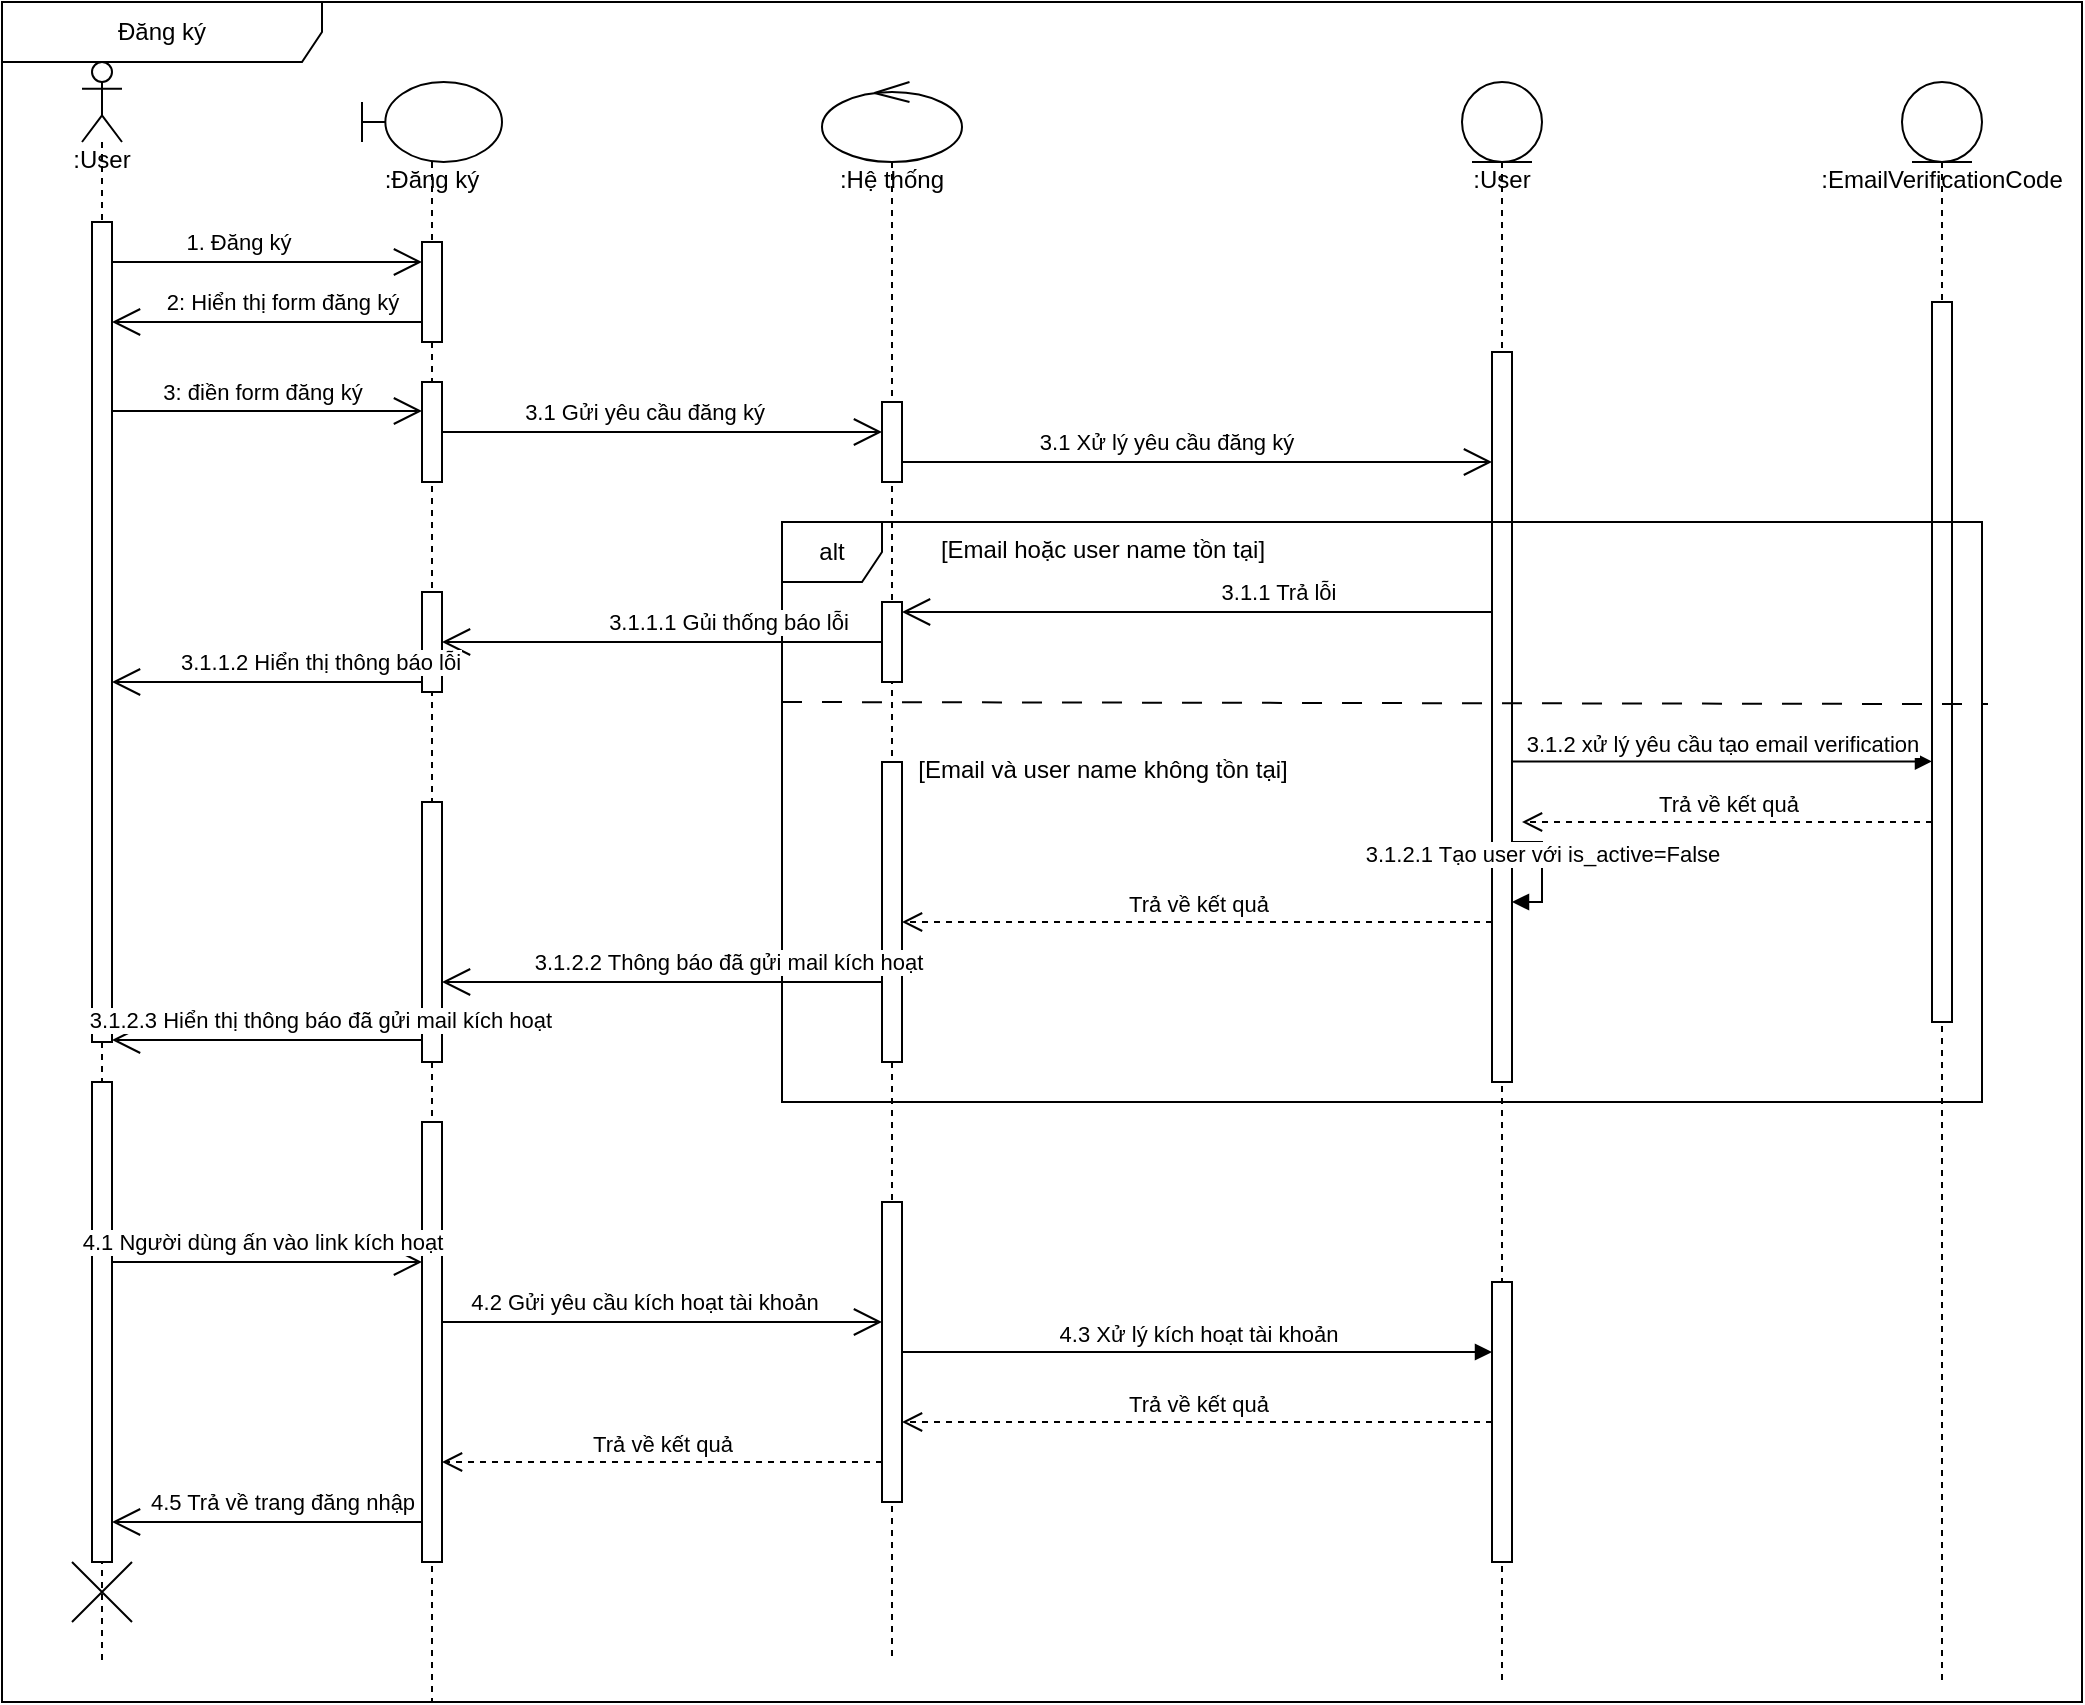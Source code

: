 <mxfile version="24.7.17" pages="4">
  <diagram name="Page-1" id="2YBvvXClWsGukQMizWep">
    <mxGraphModel dx="1122" dy="490" grid="1" gridSize="10" guides="1" tooltips="1" connect="1" arrows="1" fold="1" page="1" pageScale="1" pageWidth="850" pageHeight="1100" math="0" shadow="0">
      <root>
        <mxCell id="0" />
        <mxCell id="1" parent="0" />
        <mxCell id="b5BNbCB7NWANwJ87BcGt-43" value="Đăng ký" style="shape=umlFrame;whiteSpace=wrap;html=1;pointerEvents=0;recursiveResize=0;container=1;collapsible=0;width=160;" vertex="1" parent="1">
          <mxGeometry x="90" y="30" width="1040" height="850" as="geometry" />
        </mxCell>
        <mxCell id="b5BNbCB7NWANwJ87BcGt-186" value="" style="shape=umlDestroy;html=1;" vertex="1" parent="b5BNbCB7NWANwJ87BcGt-43">
          <mxGeometry x="35" y="780" width="30" height="30" as="geometry" />
        </mxCell>
        <mxCell id="b5BNbCB7NWANwJ87BcGt-44" value="&lt;div&gt;&lt;br&gt;&lt;/div&gt;&lt;div&gt;&lt;br&gt;&lt;/div&gt;&lt;div&gt;&lt;br&gt;&lt;/div&gt;&lt;div&gt;&lt;br&gt;&lt;/div&gt;&lt;div&gt;&lt;span style=&quot;background-color: initial;&quot;&gt;:User&lt;/span&gt;&lt;br&gt;&lt;/div&gt;" style="shape=umlLifeline;perimeter=lifelinePerimeter;whiteSpace=wrap;html=1;container=1;dropTarget=0;collapsible=0;recursiveResize=0;outlineConnect=0;portConstraint=eastwest;newEdgeStyle={&quot;curved&quot;:0,&quot;rounded&quot;:0};participant=umlActor;size=40;" vertex="1" parent="b5BNbCB7NWANwJ87BcGt-43">
          <mxGeometry x="40" y="30" width="20" height="800" as="geometry" />
        </mxCell>
        <mxCell id="b5BNbCB7NWANwJ87BcGt-45" value="" style="html=1;points=[[0,0,0,0,5],[0,1,0,0,-5],[1,0,0,0,5],[1,1,0,0,-5]];perimeter=orthogonalPerimeter;outlineConnect=0;targetShapes=umlLifeline;portConstraint=eastwest;newEdgeStyle={&quot;curved&quot;:0,&quot;rounded&quot;:0};" vertex="1" parent="b5BNbCB7NWANwJ87BcGt-44">
          <mxGeometry x="5" y="80" width="10" height="410" as="geometry" />
        </mxCell>
        <mxCell id="b5BNbCB7NWANwJ87BcGt-99" value="" style="html=1;points=[[0,0,0,0,5],[0,1,0,0,-5],[1,0,0,0,5],[1,1,0,0,-5]];perimeter=orthogonalPerimeter;outlineConnect=0;targetShapes=umlLifeline;portConstraint=eastwest;newEdgeStyle={&quot;curved&quot;:0,&quot;rounded&quot;:0};" vertex="1" parent="b5BNbCB7NWANwJ87BcGt-44">
          <mxGeometry x="5" y="510" width="10" height="240" as="geometry" />
        </mxCell>
        <mxCell id="b5BNbCB7NWANwJ87BcGt-46" value="&lt;div&gt;&lt;br&gt;&lt;/div&gt;&lt;div&gt;&lt;br&gt;&lt;/div&gt;&lt;div&gt;&lt;br&gt;&lt;/div&gt;&lt;div&gt;&lt;br&gt;&lt;/div&gt;&lt;div&gt;:Đăng ký&lt;/div&gt;" style="shape=umlLifeline;perimeter=lifelinePerimeter;whiteSpace=wrap;html=1;container=1;dropTarget=0;collapsible=0;recursiveResize=0;outlineConnect=0;portConstraint=eastwest;newEdgeStyle={&quot;curved&quot;:0,&quot;rounded&quot;:0};participant=umlBoundary;" vertex="1" parent="b5BNbCB7NWANwJ87BcGt-43">
          <mxGeometry x="180" y="40" width="70" height="810" as="geometry" />
        </mxCell>
        <mxCell id="b5BNbCB7NWANwJ87BcGt-79" value="" style="html=1;points=[[0,0,0,0,5],[0,1,0,0,-5],[1,0,0,0,5],[1,1,0,0,-5]];perimeter=orthogonalPerimeter;outlineConnect=0;targetShapes=umlLifeline;portConstraint=eastwest;newEdgeStyle={&quot;curved&quot;:0,&quot;rounded&quot;:0};" vertex="1" parent="b5BNbCB7NWANwJ87BcGt-46">
          <mxGeometry x="30" y="255" width="10" height="50" as="geometry" />
        </mxCell>
        <mxCell id="b5BNbCB7NWANwJ87BcGt-91" value="" style="html=1;points=[[0,0,0,0,5],[0,1,0,0,-5],[1,0,0,0,5],[1,1,0,0,-5]];perimeter=orthogonalPerimeter;outlineConnect=0;targetShapes=umlLifeline;portConstraint=eastwest;newEdgeStyle={&quot;curved&quot;:0,&quot;rounded&quot;:0};" vertex="1" parent="b5BNbCB7NWANwJ87BcGt-46">
          <mxGeometry x="30" y="360" width="10" height="130" as="geometry" />
        </mxCell>
        <mxCell id="b5BNbCB7NWANwJ87BcGt-102" value="" style="html=1;points=[[0,0,0,0,5],[0,1,0,0,-5],[1,0,0,0,5],[1,1,0,0,-5]];perimeter=orthogonalPerimeter;outlineConnect=0;targetShapes=umlLifeline;portConstraint=eastwest;newEdgeStyle={&quot;curved&quot;:0,&quot;rounded&quot;:0};" vertex="1" parent="b5BNbCB7NWANwJ87BcGt-46">
          <mxGeometry x="30" y="520" width="10" height="220" as="geometry" />
        </mxCell>
        <mxCell id="b5BNbCB7NWANwJ87BcGt-47" value="&lt;div&gt;&lt;br&gt;&lt;/div&gt;&lt;div&gt;&lt;br&gt;&lt;/div&gt;&lt;div&gt;&lt;br&gt;&lt;/div&gt;&lt;div&gt;&lt;br&gt;&lt;/div&gt;&lt;div&gt;:Hệ thống&lt;/div&gt;" style="shape=umlLifeline;perimeter=lifelinePerimeter;whiteSpace=wrap;html=1;container=1;dropTarget=0;collapsible=0;recursiveResize=0;outlineConnect=0;portConstraint=eastwest;newEdgeStyle={&quot;curved&quot;:0,&quot;rounded&quot;:0};participant=umlControl;" vertex="1" parent="b5BNbCB7NWANwJ87BcGt-43">
          <mxGeometry x="410" y="40" width="70" height="790" as="geometry" />
        </mxCell>
        <mxCell id="b5BNbCB7NWANwJ87BcGt-60" value="" style="html=1;points=[[0,0,0,0,5],[0,1,0,0,-5],[1,0,0,0,5],[1,1,0,0,-5]];perimeter=orthogonalPerimeter;outlineConnect=0;targetShapes=umlLifeline;portConstraint=eastwest;newEdgeStyle={&quot;curved&quot;:0,&quot;rounded&quot;:0};" vertex="1" parent="b5BNbCB7NWANwJ87BcGt-47">
          <mxGeometry x="30" y="160" width="10" height="40" as="geometry" />
        </mxCell>
        <mxCell id="b5BNbCB7NWANwJ87BcGt-78" value="" style="html=1;points=[[0,0,0,0,5],[0,1,0,0,-5],[1,0,0,0,5],[1,1,0,0,-5]];perimeter=orthogonalPerimeter;outlineConnect=0;targetShapes=umlLifeline;portConstraint=eastwest;newEdgeStyle={&quot;curved&quot;:0,&quot;rounded&quot;:0};" vertex="1" parent="b5BNbCB7NWANwJ87BcGt-47">
          <mxGeometry x="30" y="260" width="10" height="40" as="geometry" />
        </mxCell>
        <mxCell id="b5BNbCB7NWANwJ87BcGt-86" value="" style="html=1;points=[[0,0,0,0,5],[0,1,0,0,-5],[1,0,0,0,5],[1,1,0,0,-5]];perimeter=orthogonalPerimeter;outlineConnect=0;targetShapes=umlLifeline;portConstraint=eastwest;newEdgeStyle={&quot;curved&quot;:0,&quot;rounded&quot;:0};" vertex="1" parent="b5BNbCB7NWANwJ87BcGt-47">
          <mxGeometry x="30" y="340" width="10" height="150" as="geometry" />
        </mxCell>
        <mxCell id="b5BNbCB7NWANwJ87BcGt-105" value="" style="html=1;points=[[0,0,0,0,5],[0,1,0,0,-5],[1,0,0,0,5],[1,1,0,0,-5]];perimeter=orthogonalPerimeter;outlineConnect=0;targetShapes=umlLifeline;portConstraint=eastwest;newEdgeStyle={&quot;curved&quot;:0,&quot;rounded&quot;:0};" vertex="1" parent="b5BNbCB7NWANwJ87BcGt-47">
          <mxGeometry x="30" y="560" width="10" height="150" as="geometry" />
        </mxCell>
        <mxCell id="b5BNbCB7NWANwJ87BcGt-48" value="&lt;div&gt;&lt;br&gt;&lt;/div&gt;&lt;div&gt;&lt;br&gt;&lt;/div&gt;&lt;div&gt;&lt;br&gt;&lt;/div&gt;&lt;div&gt;&lt;br&gt;&lt;/div&gt;&lt;div&gt;:User&lt;/div&gt;" style="shape=umlLifeline;perimeter=lifelinePerimeter;whiteSpace=wrap;html=1;container=1;dropTarget=0;collapsible=0;recursiveResize=0;outlineConnect=0;portConstraint=eastwest;newEdgeStyle={&quot;curved&quot;:0,&quot;rounded&quot;:0};participant=umlEntity;" vertex="1" parent="b5BNbCB7NWANwJ87BcGt-43">
          <mxGeometry x="730" y="40" width="40" height="800" as="geometry" />
        </mxCell>
        <mxCell id="b5BNbCB7NWANwJ87BcGt-49" value="" style="html=1;points=[[0,0,0,0,5],[0,1,0,0,-5],[1,0,0,0,5],[1,1,0,0,-5]];perimeter=orthogonalPerimeter;outlineConnect=0;targetShapes=umlLifeline;portConstraint=eastwest;newEdgeStyle={&quot;curved&quot;:0,&quot;rounded&quot;:0};" vertex="1" parent="b5BNbCB7NWANwJ87BcGt-48">
          <mxGeometry x="15" y="135" width="10" height="365" as="geometry" />
        </mxCell>
        <mxCell id="b5BNbCB7NWANwJ87BcGt-113" value="" style="html=1;points=[[0,0,0,0,5],[0,1,0,0,-5],[1,0,0,0,5],[1,1,0,0,-5]];perimeter=orthogonalPerimeter;outlineConnect=0;targetShapes=umlLifeline;portConstraint=eastwest;newEdgeStyle={&quot;curved&quot;:0,&quot;rounded&quot;:0};" vertex="1" parent="b5BNbCB7NWANwJ87BcGt-48">
          <mxGeometry x="15" y="600" width="10" height="140" as="geometry" />
        </mxCell>
        <mxCell id="dM86dp5R9Y6jVkoYG2M8-4" value="3.1.2.1 Tạo user với is_active=False" style="html=1;verticalAlign=bottom;endArrow=block;curved=0;rounded=0;" edge="1" parent="b5BNbCB7NWANwJ87BcGt-48" source="b5BNbCB7NWANwJ87BcGt-49" target="b5BNbCB7NWANwJ87BcGt-49">
          <mxGeometry width="80" relative="1" as="geometry">
            <mxPoint x="-11" y="307.5" as="sourcePoint" />
            <mxPoint x="-11" y="327.5" as="targetPoint" />
            <Array as="points">
              <mxPoint x="40" y="380" />
              <mxPoint x="40" y="410" />
            </Array>
          </mxGeometry>
        </mxCell>
        <mxCell id="b5BNbCB7NWANwJ87BcGt-50" value="&lt;div&gt;&lt;br&gt;&lt;/div&gt;&lt;div&gt;&lt;br&gt;&lt;/div&gt;&lt;div&gt;&lt;br&gt;&lt;/div&gt;&lt;div&gt;&lt;br&gt;&lt;/div&gt;&lt;div&gt;:EmailVerificationCode&lt;/div&gt;" style="shape=umlLifeline;perimeter=lifelinePerimeter;whiteSpace=wrap;html=1;container=1;dropTarget=0;collapsible=0;recursiveResize=0;outlineConnect=0;portConstraint=eastwest;newEdgeStyle={&quot;curved&quot;:0,&quot;rounded&quot;:0};participant=umlEntity;" vertex="1" parent="b5BNbCB7NWANwJ87BcGt-43">
          <mxGeometry x="950" y="40" width="40" height="800" as="geometry" />
        </mxCell>
        <mxCell id="b5BNbCB7NWANwJ87BcGt-51" value="" style="html=1;points=[[0,0,0,0,5],[0,1,0,0,-5],[1,0,0,0,5],[1,1,0,0,-5]];perimeter=orthogonalPerimeter;outlineConnect=0;targetShapes=umlLifeline;portConstraint=eastwest;newEdgeStyle={&quot;curved&quot;:0,&quot;rounded&quot;:0};" vertex="1" parent="b5BNbCB7NWANwJ87BcGt-50">
          <mxGeometry x="15" y="110" width="10" height="360" as="geometry" />
        </mxCell>
        <mxCell id="b5BNbCB7NWANwJ87BcGt-52" value="" style="html=1;points=[[0,0,0,0,5],[0,1,0,0,-5],[1,0,0,0,5],[1,1,0,0,-5]];perimeter=orthogonalPerimeter;outlineConnect=0;targetShapes=umlLifeline;portConstraint=eastwest;newEdgeStyle={&quot;curved&quot;:0,&quot;rounded&quot;:0};" vertex="1" parent="b5BNbCB7NWANwJ87BcGt-43">
          <mxGeometry x="210" y="120" width="10" height="50" as="geometry" />
        </mxCell>
        <mxCell id="b5BNbCB7NWANwJ87BcGt-53" value="" style="endArrow=open;endFill=1;endSize=12;html=1;rounded=0;" edge="1" parent="b5BNbCB7NWANwJ87BcGt-43" source="b5BNbCB7NWANwJ87BcGt-45" target="b5BNbCB7NWANwJ87BcGt-52">
          <mxGeometry width="160" relative="1" as="geometry">
            <mxPoint x="270" y="180" as="sourcePoint" />
            <mxPoint x="430" y="180" as="targetPoint" />
            <Array as="points">
              <mxPoint x="130" y="130" />
            </Array>
          </mxGeometry>
        </mxCell>
        <mxCell id="b5BNbCB7NWANwJ87BcGt-54" value="1. Đăng ký" style="edgeLabel;html=1;align=center;verticalAlign=middle;resizable=0;points=[];" vertex="1" connectable="0" parent="b5BNbCB7NWANwJ87BcGt-53">
          <mxGeometry x="-0.19" relative="1" as="geometry">
            <mxPoint y="-10" as="offset" />
          </mxGeometry>
        </mxCell>
        <mxCell id="b5BNbCB7NWANwJ87BcGt-55" value="" style="endArrow=open;endFill=1;endSize=12;html=1;rounded=0;" edge="1" parent="b5BNbCB7NWANwJ87BcGt-43" source="b5BNbCB7NWANwJ87BcGt-52" target="b5BNbCB7NWANwJ87BcGt-45">
          <mxGeometry width="160" relative="1" as="geometry">
            <mxPoint x="65" y="140" as="sourcePoint" />
            <mxPoint x="220" y="140" as="targetPoint" />
            <Array as="points">
              <mxPoint x="140" y="160" />
            </Array>
          </mxGeometry>
        </mxCell>
        <mxCell id="b5BNbCB7NWANwJ87BcGt-56" value="2: Hiển thị form đăng ký" style="edgeLabel;html=1;align=center;verticalAlign=middle;resizable=0;points=[];" vertex="1" connectable="0" parent="b5BNbCB7NWANwJ87BcGt-55">
          <mxGeometry x="-0.19" relative="1" as="geometry">
            <mxPoint x="-7" y="-10" as="offset" />
          </mxGeometry>
        </mxCell>
        <mxCell id="b5BNbCB7NWANwJ87BcGt-57" value="" style="html=1;points=[[0,0,0,0,5],[0,1,0,0,-5],[1,0,0,0,5],[1,1,0,0,-5]];perimeter=orthogonalPerimeter;outlineConnect=0;targetShapes=umlLifeline;portConstraint=eastwest;newEdgeStyle={&quot;curved&quot;:0,&quot;rounded&quot;:0};" vertex="1" parent="b5BNbCB7NWANwJ87BcGt-43">
          <mxGeometry x="210" y="190" width="10" height="50" as="geometry" />
        </mxCell>
        <mxCell id="b5BNbCB7NWANwJ87BcGt-58" value="" style="endArrow=open;endFill=1;endSize=12;html=1;rounded=0;" edge="1" parent="b5BNbCB7NWANwJ87BcGt-43">
          <mxGeometry width="160" relative="1" as="geometry">
            <mxPoint x="55" y="204.5" as="sourcePoint" />
            <mxPoint x="210" y="204.5" as="targetPoint" />
          </mxGeometry>
        </mxCell>
        <mxCell id="b5BNbCB7NWANwJ87BcGt-59" value="3: điền form đăng ký" style="edgeLabel;html=1;align=center;verticalAlign=middle;resizable=0;points=[];" vertex="1" connectable="0" parent="b5BNbCB7NWANwJ87BcGt-58">
          <mxGeometry x="-0.19" relative="1" as="geometry">
            <mxPoint x="12" y="-10" as="offset" />
          </mxGeometry>
        </mxCell>
        <mxCell id="b5BNbCB7NWANwJ87BcGt-61" value="" style="endArrow=open;endFill=1;endSize=12;html=1;rounded=0;" edge="1" parent="b5BNbCB7NWANwJ87BcGt-43" source="b5BNbCB7NWANwJ87BcGt-57" target="b5BNbCB7NWANwJ87BcGt-60">
          <mxGeometry width="160" relative="1" as="geometry">
            <mxPoint x="65" y="190" as="sourcePoint" />
            <mxPoint x="220" y="190" as="targetPoint" />
          </mxGeometry>
        </mxCell>
        <mxCell id="b5BNbCB7NWANwJ87BcGt-62" value="3.1 Gửi yêu cầu đăng ký" style="edgeLabel;html=1;align=center;verticalAlign=middle;resizable=0;points=[];" vertex="1" connectable="0" parent="b5BNbCB7NWANwJ87BcGt-61">
          <mxGeometry x="-0.19" relative="1" as="geometry">
            <mxPoint x="12" y="-10" as="offset" />
          </mxGeometry>
        </mxCell>
        <mxCell id="b5BNbCB7NWANwJ87BcGt-63" value="" style="endArrow=open;endFill=1;endSize=12;html=1;rounded=0;" edge="1" parent="b5BNbCB7NWANwJ87BcGt-43" source="b5BNbCB7NWANwJ87BcGt-60" target="b5BNbCB7NWANwJ87BcGt-49">
          <mxGeometry width="160" relative="1" as="geometry">
            <mxPoint x="230" y="225" as="sourcePoint" />
            <mxPoint x="380" y="225" as="targetPoint" />
            <Array as="points">
              <mxPoint x="450" y="230" />
            </Array>
          </mxGeometry>
        </mxCell>
        <mxCell id="b5BNbCB7NWANwJ87BcGt-64" value="3.1 Xử lý yêu cầu đăng ký" style="edgeLabel;html=1;align=center;verticalAlign=middle;resizable=0;points=[];" vertex="1" connectable="0" parent="b5BNbCB7NWANwJ87BcGt-63">
          <mxGeometry x="-0.19" relative="1" as="geometry">
            <mxPoint x="12" y="-10" as="offset" />
          </mxGeometry>
        </mxCell>
        <mxCell id="b5BNbCB7NWANwJ87BcGt-74" value="alt" style="shape=umlFrame;whiteSpace=wrap;html=1;pointerEvents=0;recursiveResize=0;container=1;collapsible=0;width=50;" vertex="1" parent="b5BNbCB7NWANwJ87BcGt-43">
          <mxGeometry x="390" y="260" width="600" height="290" as="geometry" />
        </mxCell>
        <mxCell id="b5BNbCB7NWANwJ87BcGt-75" value="[Email hoặc user name tồn tại]" style="text;align=center;html=1;" vertex="1" parent="b5BNbCB7NWANwJ87BcGt-74">
          <mxGeometry width="100" height="20" relative="1" as="geometry">
            <mxPoint x="110" as="offset" />
          </mxGeometry>
        </mxCell>
        <mxCell id="b5BNbCB7NWANwJ87BcGt-76" value="[Email và user name không tồn tại]" style="text;align=center;html=1;" vertex="1" parent="b5BNbCB7NWANwJ87BcGt-74">
          <mxGeometry x="110" y="110" width="100" height="20" as="geometry" />
        </mxCell>
        <mxCell id="b5BNbCB7NWANwJ87BcGt-98" value="Trả về kết quả" style="endArrow=open;startArrow=none;endFill=0;startFill=0;endSize=8;html=1;verticalAlign=bottom;dashed=1;labelBackgroundColor=none;rounded=0;" edge="1" parent="b5BNbCB7NWANwJ87BcGt-74">
          <mxGeometry width="160" relative="1" as="geometry">
            <mxPoint x="575" y="150" as="sourcePoint" />
            <mxPoint x="370" y="150" as="targetPoint" />
            <Array as="points">
              <mxPoint x="470" y="150" />
            </Array>
          </mxGeometry>
        </mxCell>
        <mxCell id="b5BNbCB7NWANwJ87BcGt-77" value="" style="endArrow=none;startArrow=none;endFill=0;startFill=0;endSize=8;html=1;verticalAlign=bottom;dashed=1;labelBackgroundColor=none;dashPattern=10 10;rounded=0;entryX=1.005;entryY=0.314;entryDx=0;entryDy=0;entryPerimeter=0;exitX=-0.007;exitY=0.489;exitDx=0;exitDy=0;exitPerimeter=0;" edge="1" parent="b5BNbCB7NWANwJ87BcGt-74" target="b5BNbCB7NWANwJ87BcGt-74">
          <mxGeometry width="160" relative="1" as="geometry">
            <mxPoint x="2.22e-15" y="90.0" as="sourcePoint" />
            <mxPoint x="433.44" y="90.87" as="targetPoint" />
          </mxGeometry>
        </mxCell>
        <mxCell id="dM86dp5R9Y6jVkoYG2M8-2" value="3.1.2 xử lý yêu cầu tạo email verification" style="html=1;verticalAlign=bottom;endArrow=block;curved=0;rounded=0;" edge="1" parent="b5BNbCB7NWANwJ87BcGt-74">
          <mxGeometry width="80" relative="1" as="geometry">
            <mxPoint x="365" y="119.71" as="sourcePoint" />
            <mxPoint x="575" y="119.71" as="targetPoint" />
          </mxGeometry>
        </mxCell>
        <mxCell id="dM86dp5R9Y6jVkoYG2M8-5" value="Trả về kết quả" style="endArrow=open;startArrow=none;endFill=0;startFill=0;endSize=8;html=1;verticalAlign=bottom;dashed=1;labelBackgroundColor=none;rounded=0;" edge="1" parent="b5BNbCB7NWANwJ87BcGt-74">
          <mxGeometry width="160" relative="1" as="geometry">
            <mxPoint x="355" y="200.0" as="sourcePoint" />
            <mxPoint x="60" y="200.0" as="targetPoint" />
            <Array as="points" />
          </mxGeometry>
        </mxCell>
        <mxCell id="b5BNbCB7NWANwJ87BcGt-80" value="" style="endArrow=open;endFill=1;endSize=12;html=1;rounded=0;" edge="1" parent="b5BNbCB7NWANwJ87BcGt-43" source="b5BNbCB7NWANwJ87BcGt-78" target="b5BNbCB7NWANwJ87BcGt-79">
          <mxGeometry width="160" relative="1" as="geometry">
            <mxPoint x="230" y="225" as="sourcePoint" />
            <mxPoint x="450" y="225" as="targetPoint" />
          </mxGeometry>
        </mxCell>
        <mxCell id="b5BNbCB7NWANwJ87BcGt-81" value="3.1.1.1 Gủi thống báo lỗi" style="edgeLabel;html=1;align=center;verticalAlign=middle;resizable=0;points=[];" vertex="1" connectable="0" parent="b5BNbCB7NWANwJ87BcGt-80">
          <mxGeometry x="-0.19" relative="1" as="geometry">
            <mxPoint x="12" y="-10" as="offset" />
          </mxGeometry>
        </mxCell>
        <mxCell id="b5BNbCB7NWANwJ87BcGt-82" value="" style="endArrow=open;endFill=1;endSize=12;html=1;rounded=0;" edge="1" parent="b5BNbCB7NWANwJ87BcGt-43" source="b5BNbCB7NWANwJ87BcGt-79" target="b5BNbCB7NWANwJ87BcGt-45">
          <mxGeometry width="160" relative="1" as="geometry">
            <mxPoint x="450" y="330" as="sourcePoint" />
            <mxPoint x="230" y="330" as="targetPoint" />
            <Array as="points">
              <mxPoint x="140" y="340" />
            </Array>
          </mxGeometry>
        </mxCell>
        <mxCell id="b5BNbCB7NWANwJ87BcGt-83" value="3.1.1.2 Hiển thị thông báo lỗi" style="edgeLabel;html=1;align=center;verticalAlign=middle;resizable=0;points=[];" vertex="1" connectable="0" parent="b5BNbCB7NWANwJ87BcGt-82">
          <mxGeometry x="-0.19" relative="1" as="geometry">
            <mxPoint x="12" y="-10" as="offset" />
          </mxGeometry>
        </mxCell>
        <mxCell id="b5BNbCB7NWANwJ87BcGt-84" value="" style="endArrow=open;endFill=1;endSize=12;html=1;rounded=0;entryX=1;entryY=0;entryDx=0;entryDy=5;entryPerimeter=0;" edge="1" parent="b5BNbCB7NWANwJ87BcGt-43" source="b5BNbCB7NWANwJ87BcGt-49" target="b5BNbCB7NWANwJ87BcGt-78">
          <mxGeometry width="160" relative="1" as="geometry">
            <mxPoint x="450" y="330" as="sourcePoint" />
            <mxPoint x="230" y="330" as="targetPoint" />
          </mxGeometry>
        </mxCell>
        <mxCell id="b5BNbCB7NWANwJ87BcGt-85" value="3.1.1 Trả lỗi" style="edgeLabel;html=1;align=center;verticalAlign=middle;resizable=0;points=[];" vertex="1" connectable="0" parent="b5BNbCB7NWANwJ87BcGt-84">
          <mxGeometry x="-0.19" relative="1" as="geometry">
            <mxPoint x="12" y="-10" as="offset" />
          </mxGeometry>
        </mxCell>
        <mxCell id="b5BNbCB7NWANwJ87BcGt-92" value="" style="endArrow=open;endFill=1;endSize=12;html=1;rounded=0;" edge="1" parent="b5BNbCB7NWANwJ87BcGt-43">
          <mxGeometry width="160" relative="1" as="geometry">
            <mxPoint x="210" y="519" as="sourcePoint" />
            <mxPoint x="55" y="519" as="targetPoint" />
          </mxGeometry>
        </mxCell>
        <mxCell id="b5BNbCB7NWANwJ87BcGt-93" value="3.1.2.3 Hiển thị thông báo đã gửi mail kích hoạt" style="edgeLabel;html=1;align=center;verticalAlign=middle;resizable=0;points=[];" vertex="1" connectable="0" parent="b5BNbCB7NWANwJ87BcGt-92">
          <mxGeometry x="-0.19" relative="1" as="geometry">
            <mxPoint x="12" y="-10" as="offset" />
          </mxGeometry>
        </mxCell>
        <mxCell id="b5BNbCB7NWANwJ87BcGt-100" value="" style="endArrow=open;endFill=1;endSize=12;html=1;rounded=0;" edge="1" parent="b5BNbCB7NWANwJ87BcGt-43">
          <mxGeometry width="160" relative="1" as="geometry">
            <mxPoint x="55" y="630" as="sourcePoint" />
            <mxPoint x="210" y="630" as="targetPoint" />
          </mxGeometry>
        </mxCell>
        <mxCell id="b5BNbCB7NWANwJ87BcGt-101" value="4.1 Người dùng ấn vào link kích hoạt" style="edgeLabel;html=1;align=center;verticalAlign=middle;resizable=0;points=[];" vertex="1" connectable="0" parent="b5BNbCB7NWANwJ87BcGt-100">
          <mxGeometry x="-0.19" relative="1" as="geometry">
            <mxPoint x="12" y="-10" as="offset" />
          </mxGeometry>
        </mxCell>
        <mxCell id="b5BNbCB7NWANwJ87BcGt-103" value="" style="endArrow=open;endFill=1;endSize=12;html=1;rounded=0;" edge="1" parent="b5BNbCB7NWANwJ87BcGt-43" source="b5BNbCB7NWANwJ87BcGt-102" target="b5BNbCB7NWANwJ87BcGt-105">
          <mxGeometry width="160" relative="1" as="geometry">
            <mxPoint x="65" y="640" as="sourcePoint" />
            <mxPoint x="220" y="640" as="targetPoint" />
            <Array as="points">
              <mxPoint x="340" y="660" />
            </Array>
          </mxGeometry>
        </mxCell>
        <mxCell id="b5BNbCB7NWANwJ87BcGt-104" value="4.2 Gửi yêu cầu kích hoạt tài khoản" style="edgeLabel;html=1;align=center;verticalAlign=middle;resizable=0;points=[];" vertex="1" connectable="0" parent="b5BNbCB7NWANwJ87BcGt-103">
          <mxGeometry x="-0.19" relative="1" as="geometry">
            <mxPoint x="12" y="-10" as="offset" />
          </mxGeometry>
        </mxCell>
        <mxCell id="b5BNbCB7NWANwJ87BcGt-89" value="" style="endArrow=open;endFill=1;endSize=12;html=1;rounded=0;" edge="1" parent="b5BNbCB7NWANwJ87BcGt-43">
          <mxGeometry width="160" relative="1" as="geometry">
            <mxPoint x="440" y="490" as="sourcePoint" />
            <mxPoint x="220" y="490" as="targetPoint" />
          </mxGeometry>
        </mxCell>
        <mxCell id="b5BNbCB7NWANwJ87BcGt-90" value="3.1.2.2 Thông báo đã gửi mail kích hoạt" style="edgeLabel;html=1;align=center;verticalAlign=middle;resizable=0;points=[];" vertex="1" connectable="0" parent="b5BNbCB7NWANwJ87BcGt-89">
          <mxGeometry x="-0.19" relative="1" as="geometry">
            <mxPoint x="12" y="-10" as="offset" />
          </mxGeometry>
        </mxCell>
        <mxCell id="b5BNbCB7NWANwJ87BcGt-114" value="Trả về kết quả" style="endArrow=open;startArrow=none;endFill=0;startFill=0;endSize=8;html=1;verticalAlign=bottom;dashed=1;labelBackgroundColor=none;rounded=0;" edge="1" parent="b5BNbCB7NWANwJ87BcGt-43" source="b5BNbCB7NWANwJ87BcGt-113" target="b5BNbCB7NWANwJ87BcGt-105">
          <mxGeometry width="160" relative="1" as="geometry">
            <mxPoint x="950" y="410" as="sourcePoint" />
            <mxPoint x="770" y="410" as="targetPoint" />
          </mxGeometry>
        </mxCell>
        <mxCell id="b5BNbCB7NWANwJ87BcGt-121" value="" style="endArrow=open;endFill=1;endSize=12;html=1;rounded=0;" edge="1" parent="b5BNbCB7NWANwJ87BcGt-43">
          <mxGeometry width="160" relative="1" as="geometry">
            <mxPoint x="210" y="760" as="sourcePoint" />
            <mxPoint x="55" y="760" as="targetPoint" />
          </mxGeometry>
        </mxCell>
        <mxCell id="b5BNbCB7NWANwJ87BcGt-122" value="4.5 Trả về trang đăng nhập" style="edgeLabel;html=1;align=center;verticalAlign=middle;resizable=0;points=[];" vertex="1" connectable="0" parent="b5BNbCB7NWANwJ87BcGt-121">
          <mxGeometry x="-0.19" relative="1" as="geometry">
            <mxPoint x="-7" y="-10" as="offset" />
          </mxGeometry>
        </mxCell>
        <mxCell id="dM86dp5R9Y6jVkoYG2M8-6" value="4.3 Xử lý kích hoạt tài khoản" style="html=1;verticalAlign=bottom;endArrow=block;curved=0;rounded=0;" edge="1" parent="b5BNbCB7NWANwJ87BcGt-43" source="b5BNbCB7NWANwJ87BcGt-105" target="b5BNbCB7NWANwJ87BcGt-113">
          <mxGeometry width="80" relative="1" as="geometry">
            <mxPoint x="765" y="389.71" as="sourcePoint" />
            <mxPoint x="975" y="389.71" as="targetPoint" />
          </mxGeometry>
        </mxCell>
        <mxCell id="dM86dp5R9Y6jVkoYG2M8-7" value="Trả về kết quả" style="endArrow=open;startArrow=none;endFill=0;startFill=0;endSize=8;html=1;verticalAlign=bottom;dashed=1;labelBackgroundColor=none;rounded=0;" edge="1" parent="b5BNbCB7NWANwJ87BcGt-43">
          <mxGeometry width="160" relative="1" as="geometry">
            <mxPoint x="440" y="730" as="sourcePoint" />
            <mxPoint x="220" y="730" as="targetPoint" />
          </mxGeometry>
        </mxCell>
      </root>
    </mxGraphModel>
  </diagram>
  <diagram id="QHAFeZghU_w58G8e2iN_" name="Page-2">
    <mxGraphModel dx="1290" dy="563" grid="1" gridSize="10" guides="1" tooltips="1" connect="1" arrows="1" fold="1" page="1" pageScale="1" pageWidth="850" pageHeight="1100" math="0" shadow="0">
      <root>
        <mxCell id="0" />
        <mxCell id="1" parent="0" />
        <mxCell id="M27zcLU9K3oXGzqzcBFh-1" value="Đăng nhập" style="shape=umlFrame;whiteSpace=wrap;html=1;pointerEvents=0;recursiveResize=0;container=1;collapsible=0;width=160;" vertex="1" parent="1">
          <mxGeometry x="90" y="30" width="1040" height="640" as="geometry" />
        </mxCell>
        <mxCell id="IR_FO9PND-AyCZ2swA1G-7" value="" style="shape=umlDestroy;html=1;" vertex="1" parent="M27zcLU9K3oXGzqzcBFh-1">
          <mxGeometry x="35" y="500" width="30" height="30" as="geometry" />
        </mxCell>
        <mxCell id="M27zcLU9K3oXGzqzcBFh-3" value="&lt;div&gt;&lt;br&gt;&lt;/div&gt;&lt;div&gt;&lt;br&gt;&lt;/div&gt;&lt;div&gt;&lt;br&gt;&lt;/div&gt;&lt;div&gt;&lt;br&gt;&lt;/div&gt;&lt;div&gt;&lt;span style=&quot;background-color: initial;&quot;&gt;:User&lt;/span&gt;&lt;br&gt;&lt;/div&gt;" style="shape=umlLifeline;perimeter=lifelinePerimeter;whiteSpace=wrap;html=1;container=1;dropTarget=0;collapsible=0;recursiveResize=0;outlineConnect=0;portConstraint=eastwest;newEdgeStyle={&quot;curved&quot;:0,&quot;rounded&quot;:0};participant=umlActor;size=40;" vertex="1" parent="M27zcLU9K3oXGzqzcBFh-1">
          <mxGeometry x="40" y="30" width="20" height="480" as="geometry" />
        </mxCell>
        <mxCell id="M27zcLU9K3oXGzqzcBFh-4" value="" style="html=1;points=[[0,0,0,0,5],[0,1,0,0,-5],[1,0,0,0,5],[1,1,0,0,-5]];perimeter=orthogonalPerimeter;outlineConnect=0;targetShapes=umlLifeline;portConstraint=eastwest;newEdgeStyle={&quot;curved&quot;:0,&quot;rounded&quot;:0};" vertex="1" parent="M27zcLU9K3oXGzqzcBFh-3">
          <mxGeometry x="5" y="80" width="10" height="410" as="geometry" />
        </mxCell>
        <mxCell id="M27zcLU9K3oXGzqzcBFh-6" value="&lt;div&gt;&lt;br&gt;&lt;/div&gt;&lt;div&gt;&lt;br&gt;&lt;/div&gt;&lt;div&gt;&lt;br&gt;&lt;/div&gt;&lt;div&gt;&lt;br&gt;&lt;/div&gt;&lt;div&gt;:Đăng nhập&lt;/div&gt;" style="shape=umlLifeline;perimeter=lifelinePerimeter;whiteSpace=wrap;html=1;container=1;dropTarget=0;collapsible=0;recursiveResize=0;outlineConnect=0;portConstraint=eastwest;newEdgeStyle={&quot;curved&quot;:0,&quot;rounded&quot;:0};participant=umlBoundary;" vertex="1" parent="M27zcLU9K3oXGzqzcBFh-1">
          <mxGeometry x="180" y="40" width="70" height="500" as="geometry" />
        </mxCell>
        <mxCell id="M27zcLU9K3oXGzqzcBFh-7" value="" style="html=1;points=[[0,0,0,0,5],[0,1,0,0,-5],[1,0,0,0,5],[1,1,0,0,-5]];perimeter=orthogonalPerimeter;outlineConnect=0;targetShapes=umlLifeline;portConstraint=eastwest;newEdgeStyle={&quot;curved&quot;:0,&quot;rounded&quot;:0};" vertex="1" parent="M27zcLU9K3oXGzqzcBFh-6">
          <mxGeometry x="30" y="255" width="10" height="50" as="geometry" />
        </mxCell>
        <mxCell id="M27zcLU9K3oXGzqzcBFh-8" value="" style="html=1;points=[[0,0,0,0,5],[0,1,0,0,-5],[1,0,0,0,5],[1,1,0,0,-5]];perimeter=orthogonalPerimeter;outlineConnect=0;targetShapes=umlLifeline;portConstraint=eastwest;newEdgeStyle={&quot;curved&quot;:0,&quot;rounded&quot;:0};" vertex="1" parent="M27zcLU9K3oXGzqzcBFh-6">
          <mxGeometry x="30" y="360" width="10" height="130" as="geometry" />
        </mxCell>
        <mxCell id="M27zcLU9K3oXGzqzcBFh-10" value="&lt;div&gt;&lt;br&gt;&lt;/div&gt;&lt;div&gt;&lt;br&gt;&lt;/div&gt;&lt;div&gt;&lt;br&gt;&lt;/div&gt;&lt;div&gt;&lt;br&gt;&lt;/div&gt;&lt;div&gt;:Hệ thống&lt;/div&gt;" style="shape=umlLifeline;perimeter=lifelinePerimeter;whiteSpace=wrap;html=1;container=1;dropTarget=0;collapsible=0;recursiveResize=0;outlineConnect=0;portConstraint=eastwest;newEdgeStyle={&quot;curved&quot;:0,&quot;rounded&quot;:0};participant=umlControl;" vertex="1" parent="M27zcLU9K3oXGzqzcBFh-1">
          <mxGeometry x="410" y="40" width="70" height="530" as="geometry" />
        </mxCell>
        <mxCell id="M27zcLU9K3oXGzqzcBFh-11" value="" style="html=1;points=[[0,0,0,0,5],[0,1,0,0,-5],[1,0,0,0,5],[1,1,0,0,-5]];perimeter=orthogonalPerimeter;outlineConnect=0;targetShapes=umlLifeline;portConstraint=eastwest;newEdgeStyle={&quot;curved&quot;:0,&quot;rounded&quot;:0};" vertex="1" parent="M27zcLU9K3oXGzqzcBFh-10">
          <mxGeometry x="30" y="160" width="10" height="40" as="geometry" />
        </mxCell>
        <mxCell id="M27zcLU9K3oXGzqzcBFh-12" value="" style="html=1;points=[[0,0,0,0,5],[0,1,0,0,-5],[1,0,0,0,5],[1,1,0,0,-5]];perimeter=orthogonalPerimeter;outlineConnect=0;targetShapes=umlLifeline;portConstraint=eastwest;newEdgeStyle={&quot;curved&quot;:0,&quot;rounded&quot;:0};" vertex="1" parent="M27zcLU9K3oXGzqzcBFh-10">
          <mxGeometry x="30" y="260" width="10" height="40" as="geometry" />
        </mxCell>
        <mxCell id="M27zcLU9K3oXGzqzcBFh-13" value="" style="html=1;points=[[0,0,0,0,5],[0,1,0,0,-5],[1,0,0,0,5],[1,1,0,0,-5]];perimeter=orthogonalPerimeter;outlineConnect=0;targetShapes=umlLifeline;portConstraint=eastwest;newEdgeStyle={&quot;curved&quot;:0,&quot;rounded&quot;:0};" vertex="1" parent="M27zcLU9K3oXGzqzcBFh-10">
          <mxGeometry x="30" y="340" width="10" height="150" as="geometry" />
        </mxCell>
        <mxCell id="M27zcLU9K3oXGzqzcBFh-15" value="&lt;div&gt;&lt;br&gt;&lt;/div&gt;&lt;div&gt;&lt;br&gt;&lt;/div&gt;&lt;div&gt;&lt;br&gt;&lt;/div&gt;&lt;div&gt;&lt;br&gt;&lt;/div&gt;&lt;div&gt;:User&lt;/div&gt;" style="shape=umlLifeline;perimeter=lifelinePerimeter;whiteSpace=wrap;html=1;container=1;dropTarget=0;collapsible=0;recursiveResize=0;outlineConnect=0;portConstraint=eastwest;newEdgeStyle={&quot;curved&quot;:0,&quot;rounded&quot;:0};participant=umlEntity;" vertex="1" parent="M27zcLU9K3oXGzqzcBFh-1">
          <mxGeometry x="730" y="40" width="40" height="520" as="geometry" />
        </mxCell>
        <mxCell id="M27zcLU9K3oXGzqzcBFh-16" value="" style="html=1;points=[[0,0,0,0,5],[0,1,0,0,-5],[1,0,0,0,5],[1,1,0,0,-5]];perimeter=orthogonalPerimeter;outlineConnect=0;targetShapes=umlLifeline;portConstraint=eastwest;newEdgeStyle={&quot;curved&quot;:0,&quot;rounded&quot;:0};" vertex="1" parent="M27zcLU9K3oXGzqzcBFh-15">
          <mxGeometry x="15" y="135" width="10" height="365" as="geometry" />
        </mxCell>
        <mxCell id="M27zcLU9K3oXGzqzcBFh-22" value="" style="html=1;points=[[0,0,0,0,5],[0,1,0,0,-5],[1,0,0,0,5],[1,1,0,0,-5]];perimeter=orthogonalPerimeter;outlineConnect=0;targetShapes=umlLifeline;portConstraint=eastwest;newEdgeStyle={&quot;curved&quot;:0,&quot;rounded&quot;:0};" vertex="1" parent="M27zcLU9K3oXGzqzcBFh-1">
          <mxGeometry x="210" y="120" width="10" height="50" as="geometry" />
        </mxCell>
        <mxCell id="M27zcLU9K3oXGzqzcBFh-23" value="" style="endArrow=open;endFill=1;endSize=12;html=1;rounded=0;" edge="1" parent="M27zcLU9K3oXGzqzcBFh-1" source="M27zcLU9K3oXGzqzcBFh-4" target="M27zcLU9K3oXGzqzcBFh-22">
          <mxGeometry width="160" relative="1" as="geometry">
            <mxPoint x="270" y="180" as="sourcePoint" />
            <mxPoint x="430" y="180" as="targetPoint" />
            <Array as="points">
              <mxPoint x="130" y="130" />
            </Array>
          </mxGeometry>
        </mxCell>
        <mxCell id="M27zcLU9K3oXGzqzcBFh-24" value="1. Đăng nhập" style="edgeLabel;html=1;align=center;verticalAlign=middle;resizable=0;points=[];" vertex="1" connectable="0" parent="M27zcLU9K3oXGzqzcBFh-23">
          <mxGeometry x="-0.19" relative="1" as="geometry">
            <mxPoint y="-10" as="offset" />
          </mxGeometry>
        </mxCell>
        <mxCell id="M27zcLU9K3oXGzqzcBFh-25" value="" style="endArrow=open;endFill=1;endSize=12;html=1;rounded=0;" edge="1" parent="M27zcLU9K3oXGzqzcBFh-1" source="M27zcLU9K3oXGzqzcBFh-22" target="M27zcLU9K3oXGzqzcBFh-4">
          <mxGeometry width="160" relative="1" as="geometry">
            <mxPoint x="65" y="140" as="sourcePoint" />
            <mxPoint x="220" y="140" as="targetPoint" />
            <Array as="points">
              <mxPoint x="140" y="160" />
            </Array>
          </mxGeometry>
        </mxCell>
        <mxCell id="M27zcLU9K3oXGzqzcBFh-26" value="2: Hiển thị màn hình đăng nhập" style="edgeLabel;html=1;align=center;verticalAlign=middle;resizable=0;points=[];" vertex="1" connectable="0" parent="M27zcLU9K3oXGzqzcBFh-25">
          <mxGeometry x="-0.19" relative="1" as="geometry">
            <mxPoint x="-7" y="-10" as="offset" />
          </mxGeometry>
        </mxCell>
        <mxCell id="M27zcLU9K3oXGzqzcBFh-27" value="" style="html=1;points=[[0,0,0,0,5],[0,1,0,0,-5],[1,0,0,0,5],[1,1,0,0,-5]];perimeter=orthogonalPerimeter;outlineConnect=0;targetShapes=umlLifeline;portConstraint=eastwest;newEdgeStyle={&quot;curved&quot;:0,&quot;rounded&quot;:0};" vertex="1" parent="M27zcLU9K3oXGzqzcBFh-1">
          <mxGeometry x="210" y="190" width="10" height="50" as="geometry" />
        </mxCell>
        <mxCell id="M27zcLU9K3oXGzqzcBFh-28" value="" style="endArrow=open;endFill=1;endSize=12;html=1;rounded=0;" edge="1" parent="M27zcLU9K3oXGzqzcBFh-1">
          <mxGeometry width="160" relative="1" as="geometry">
            <mxPoint x="55" y="204.5" as="sourcePoint" />
            <mxPoint x="210" y="204.5" as="targetPoint" />
          </mxGeometry>
        </mxCell>
        <mxCell id="M27zcLU9K3oXGzqzcBFh-29" value="3: điền username password" style="edgeLabel;html=1;align=center;verticalAlign=middle;resizable=0;points=[];" vertex="1" connectable="0" parent="M27zcLU9K3oXGzqzcBFh-28">
          <mxGeometry x="-0.19" relative="1" as="geometry">
            <mxPoint x="12" y="-10" as="offset" />
          </mxGeometry>
        </mxCell>
        <mxCell id="M27zcLU9K3oXGzqzcBFh-30" value="" style="endArrow=open;endFill=1;endSize=12;html=1;rounded=0;" edge="1" parent="M27zcLU9K3oXGzqzcBFh-1" source="M27zcLU9K3oXGzqzcBFh-27" target="M27zcLU9K3oXGzqzcBFh-11">
          <mxGeometry width="160" relative="1" as="geometry">
            <mxPoint x="65" y="190" as="sourcePoint" />
            <mxPoint x="220" y="190" as="targetPoint" />
          </mxGeometry>
        </mxCell>
        <mxCell id="M27zcLU9K3oXGzqzcBFh-31" value="3.1 Gửi yêu cầu đăng nhập" style="edgeLabel;html=1;align=center;verticalAlign=middle;resizable=0;points=[];" vertex="1" connectable="0" parent="M27zcLU9K3oXGzqzcBFh-30">
          <mxGeometry x="-0.19" relative="1" as="geometry">
            <mxPoint x="12" y="-10" as="offset" />
          </mxGeometry>
        </mxCell>
        <mxCell id="M27zcLU9K3oXGzqzcBFh-34" value="alt" style="shape=umlFrame;whiteSpace=wrap;html=1;pointerEvents=0;recursiveResize=0;container=1;collapsible=0;width=50;" vertex="1" parent="M27zcLU9K3oXGzqzcBFh-1">
          <mxGeometry x="390" y="260" width="440" height="290" as="geometry" />
        </mxCell>
        <mxCell id="M27zcLU9K3oXGzqzcBFh-35" value="[Xác thực thất bại]" style="text;align=center;html=1;" vertex="1" parent="M27zcLU9K3oXGzqzcBFh-34">
          <mxGeometry width="100" height="20" relative="1" as="geometry">
            <mxPoint x="110" as="offset" />
          </mxGeometry>
        </mxCell>
        <mxCell id="M27zcLU9K3oXGzqzcBFh-36" value="[Xác thực thành công]" style="text;align=center;html=1;" vertex="1" parent="M27zcLU9K3oXGzqzcBFh-34">
          <mxGeometry x="110" y="110" width="100" height="20" as="geometry" />
        </mxCell>
        <mxCell id="M27zcLU9K3oXGzqzcBFh-40" value="" style="endArrow=none;startArrow=none;endFill=0;startFill=0;endSize=8;html=1;verticalAlign=bottom;dashed=1;labelBackgroundColor=none;dashPattern=10 10;rounded=0;entryX=1.005;entryY=0.314;entryDx=0;entryDy=0;entryPerimeter=0;exitX=-0.007;exitY=0.489;exitDx=0;exitDy=0;exitPerimeter=0;" edge="1" parent="M27zcLU9K3oXGzqzcBFh-34" target="M27zcLU9K3oXGzqzcBFh-34">
          <mxGeometry width="160" relative="1" as="geometry">
            <mxPoint x="2.22e-15" y="90.0" as="sourcePoint" />
            <mxPoint x="433.44" y="90.87" as="targetPoint" />
          </mxGeometry>
        </mxCell>
        <mxCell id="M27zcLU9K3oXGzqzcBFh-57" value="" style="endArrow=open;endFill=1;endSize=12;html=1;rounded=0;" edge="1" parent="M27zcLU9K3oXGzqzcBFh-34">
          <mxGeometry width="160" relative="1" as="geometry">
            <mxPoint x="50" y="190" as="sourcePoint" />
            <mxPoint x="-170" y="190" as="targetPoint" />
            <Array as="points">
              <mxPoint x="-60" y="190" />
            </Array>
          </mxGeometry>
        </mxCell>
        <mxCell id="M27zcLU9K3oXGzqzcBFh-58" value="3.1.2.1 Trả về kết quả" style="edgeLabel;html=1;align=center;verticalAlign=middle;resizable=0;points=[];" vertex="1" connectable="0" parent="M27zcLU9K3oXGzqzcBFh-57">
          <mxGeometry x="-0.19" relative="1" as="geometry">
            <mxPoint x="12" y="-10" as="offset" />
          </mxGeometry>
        </mxCell>
        <mxCell id="M27zcLU9K3oXGzqzcBFh-41" value="" style="endArrow=open;endFill=1;endSize=12;html=1;rounded=0;" edge="1" parent="M27zcLU9K3oXGzqzcBFh-1" source="M27zcLU9K3oXGzqzcBFh-12" target="M27zcLU9K3oXGzqzcBFh-7">
          <mxGeometry width="160" relative="1" as="geometry">
            <mxPoint x="230" y="225" as="sourcePoint" />
            <mxPoint x="450" y="225" as="targetPoint" />
          </mxGeometry>
        </mxCell>
        <mxCell id="M27zcLU9K3oXGzqzcBFh-42" value="3.1.1.1 Gủi thống báo lỗi" style="edgeLabel;html=1;align=center;verticalAlign=middle;resizable=0;points=[];" vertex="1" connectable="0" parent="M27zcLU9K3oXGzqzcBFh-41">
          <mxGeometry x="-0.19" relative="1" as="geometry">
            <mxPoint x="12" y="-10" as="offset" />
          </mxGeometry>
        </mxCell>
        <mxCell id="M27zcLU9K3oXGzqzcBFh-43" value="" style="endArrow=open;endFill=1;endSize=12;html=1;rounded=0;" edge="1" parent="M27zcLU9K3oXGzqzcBFh-1" source="M27zcLU9K3oXGzqzcBFh-7" target="M27zcLU9K3oXGzqzcBFh-4">
          <mxGeometry width="160" relative="1" as="geometry">
            <mxPoint x="450" y="330" as="sourcePoint" />
            <mxPoint x="230" y="330" as="targetPoint" />
            <Array as="points">
              <mxPoint x="140" y="330" />
            </Array>
          </mxGeometry>
        </mxCell>
        <mxCell id="M27zcLU9K3oXGzqzcBFh-44" value="3.1.1.2 Hiển thị thông báo lỗi" style="edgeLabel;html=1;align=center;verticalAlign=middle;resizable=0;points=[];" vertex="1" connectable="0" parent="M27zcLU9K3oXGzqzcBFh-43">
          <mxGeometry x="-0.19" relative="1" as="geometry">
            <mxPoint x="-7" y="-10" as="offset" />
          </mxGeometry>
        </mxCell>
        <mxCell id="M27zcLU9K3oXGzqzcBFh-45" value="" style="endArrow=open;endFill=1;endSize=12;html=1;rounded=0;entryX=1;entryY=0;entryDx=0;entryDy=5;entryPerimeter=0;" edge="1" parent="M27zcLU9K3oXGzqzcBFh-1" source="M27zcLU9K3oXGzqzcBFh-16" target="M27zcLU9K3oXGzqzcBFh-12">
          <mxGeometry width="160" relative="1" as="geometry">
            <mxPoint x="450" y="330" as="sourcePoint" />
            <mxPoint x="230" y="330" as="targetPoint" />
          </mxGeometry>
        </mxCell>
        <mxCell id="M27zcLU9K3oXGzqzcBFh-46" value="3.1.1 Trả lỗi" style="edgeLabel;html=1;align=center;verticalAlign=middle;resizable=0;points=[];" vertex="1" connectable="0" parent="M27zcLU9K3oXGzqzcBFh-45">
          <mxGeometry x="-0.19" relative="1" as="geometry">
            <mxPoint x="12" y="-10" as="offset" />
          </mxGeometry>
        </mxCell>
        <mxCell id="M27zcLU9K3oXGzqzcBFh-47" value="" style="endArrow=open;endFill=1;endSize=12;html=1;rounded=0;" edge="1" parent="M27zcLU9K3oXGzqzcBFh-1" source="M27zcLU9K3oXGzqzcBFh-8" target="M27zcLU9K3oXGzqzcBFh-4">
          <mxGeometry width="160" relative="1" as="geometry">
            <mxPoint x="210" y="519" as="sourcePoint" />
            <mxPoint x="55" y="519" as="targetPoint" />
            <Array as="points">
              <mxPoint x="130" y="470" />
            </Array>
          </mxGeometry>
        </mxCell>
        <mxCell id="M27zcLU9K3oXGzqzcBFh-48" value="3.1.2.2 trả về trang chủ" style="edgeLabel;html=1;align=center;verticalAlign=middle;resizable=0;points=[];" vertex="1" connectable="0" parent="M27zcLU9K3oXGzqzcBFh-47">
          <mxGeometry x="-0.19" relative="1" as="geometry">
            <mxPoint x="-7" y="-15" as="offset" />
          </mxGeometry>
        </mxCell>
        <mxCell id="M27zcLU9K3oXGzqzcBFh-37" value="" style="endArrow=open;endFill=1;endSize=12;html=1;rounded=0;" edge="1" parent="M27zcLU9K3oXGzqzcBFh-1" source="M27zcLU9K3oXGzqzcBFh-16" target="M27zcLU9K3oXGzqzcBFh-13">
          <mxGeometry width="160" relative="1" as="geometry">
            <mxPoint x="745" y="470" as="sourcePoint" />
            <mxPoint x="450" y="470" as="targetPoint" />
            <Array as="points">
              <mxPoint x="610" y="420" />
            </Array>
          </mxGeometry>
        </mxCell>
        <mxCell id="M27zcLU9K3oXGzqzcBFh-38" value="3.1.2 Trả về kết quả" style="edgeLabel;html=1;align=center;verticalAlign=middle;resizable=0;points=[];" vertex="1" connectable="0" parent="M27zcLU9K3oXGzqzcBFh-37">
          <mxGeometry x="-0.19" relative="1" as="geometry">
            <mxPoint x="12" y="-10" as="offset" />
          </mxGeometry>
        </mxCell>
        <mxCell id="IR_FO9PND-AyCZ2swA1G-1" value="3.1 Xử lý yêu cầu đăng nhập" style="html=1;verticalAlign=bottom;endArrow=block;curved=0;rounded=0;" edge="1" parent="M27zcLU9K3oXGzqzcBFh-1">
          <mxGeometry width="80" relative="1" as="geometry">
            <mxPoint x="450" y="230" as="sourcePoint" />
            <mxPoint x="745" y="230" as="targetPoint" />
          </mxGeometry>
        </mxCell>
      </root>
    </mxGraphModel>
  </diagram>
  <diagram id="ku2hW-SQ82nh_Aa1Z11M" name="Page-3">
    <mxGraphModel dx="1290" dy="563" grid="1" gridSize="10" guides="1" tooltips="1" connect="1" arrows="1" fold="1" page="1" pageScale="1" pageWidth="850" pageHeight="1100" math="0" shadow="0">
      <root>
        <mxCell id="0" />
        <mxCell id="1" parent="0" />
        <mxCell id="v7r46ynOy4eQPJA1_6ZV-1" value="quên mật khẩu" style="shape=umlFrame;whiteSpace=wrap;html=1;pointerEvents=0;recursiveResize=0;container=1;collapsible=0;width=160;" vertex="1" parent="1">
          <mxGeometry x="90" y="30" width="1310" height="1240" as="geometry" />
        </mxCell>
        <mxCell id="7a45XFK5giqvWu3OnJUM-35" value="" style="shape=umlDestroy;html=1;" vertex="1" parent="v7r46ynOy4eQPJA1_6ZV-1">
          <mxGeometry x="35" y="1150" width="30" height="30" as="geometry" />
        </mxCell>
        <mxCell id="7a45XFK5giqvWu3OnJUM-17" value="alt" style="shape=umlFrame;whiteSpace=wrap;html=1;pointerEvents=0;recursiveResize=0;container=1;collapsible=0;width=50;" vertex="1" parent="v7r46ynOy4eQPJA1_6ZV-1">
          <mxGeometry x="380" y="880" width="710" height="290" as="geometry" />
        </mxCell>
        <mxCell id="7a45XFK5giqvWu3OnJUM-18" value="[Nếu mã code không đúng hoặc hết hạn]" style="text;align=center;html=1;" vertex="1" parent="7a45XFK5giqvWu3OnJUM-17">
          <mxGeometry width="100" height="20" relative="1" as="geometry">
            <mxPoint x="140" as="offset" />
          </mxGeometry>
        </mxCell>
        <mxCell id="7a45XFK5giqvWu3OnJUM-19" value="[Nếu code đúng và còn hạn" style="text;align=center;html=1;" vertex="1" parent="7a45XFK5giqvWu3OnJUM-17">
          <mxGeometry x="110" y="90" width="100" height="20" as="geometry" />
        </mxCell>
        <mxCell id="7a45XFK5giqvWu3OnJUM-20" value="" style="endArrow=none;startArrow=none;endFill=0;startFill=0;endSize=8;html=1;verticalAlign=bottom;dashed=1;labelBackgroundColor=none;dashPattern=10 10;rounded=0;entryX=1.005;entryY=0.314;entryDx=0;entryDy=0;entryPerimeter=0;exitX=-0.007;exitY=0.489;exitDx=0;exitDy=0;exitPerimeter=0;" edge="1" parent="7a45XFK5giqvWu3OnJUM-17" target="7a45XFK5giqvWu3OnJUM-17">
          <mxGeometry width="160" relative="1" as="geometry">
            <mxPoint x="2.22e-15" y="90.0" as="sourcePoint" />
            <mxPoint x="433.44" y="90.87" as="targetPoint" />
          </mxGeometry>
        </mxCell>
        <mxCell id="7a45XFK5giqvWu3OnJUM-29" value="Trả về kết quả" style="endArrow=open;startArrow=none;endFill=0;startFill=0;endSize=8;html=1;verticalAlign=bottom;dashed=1;labelBackgroundColor=none;rounded=0;" edge="1" parent="7a45XFK5giqvWu3OnJUM-17">
          <mxGeometry width="160" relative="1" as="geometry">
            <mxPoint x="365" y="160" as="sourcePoint" />
            <mxPoint x="70" y="160" as="targetPoint" />
          </mxGeometry>
        </mxCell>
        <mxCell id="v7r46ynOy4eQPJA1_6ZV-7" value="" style="html=1;points=[[0,0,0,0,5],[0,1,0,0,-5],[1,0,0,0,5],[1,1,0,0,-5]];perimeter=orthogonalPerimeter;outlineConnect=0;targetShapes=umlLifeline;portConstraint=eastwest;newEdgeStyle={&quot;curved&quot;:0,&quot;rounded&quot;:0};" vertex="1" parent="v7r46ynOy4eQPJA1_6ZV-1">
          <mxGeometry x="210" y="540" width="10" height="130" as="geometry" />
        </mxCell>
        <mxCell id="v7r46ynOy4eQPJA1_6ZV-3" value="&lt;div&gt;&lt;br&gt;&lt;/div&gt;&lt;div&gt;&lt;br&gt;&lt;/div&gt;&lt;div&gt;&lt;br&gt;&lt;/div&gt;&lt;div&gt;&lt;br&gt;&lt;/div&gt;&lt;div&gt;&lt;span style=&quot;background-color: initial;&quot;&gt;:User&lt;/span&gt;&lt;br&gt;&lt;/div&gt;" style="shape=umlLifeline;perimeter=lifelinePerimeter;whiteSpace=wrap;html=1;container=1;dropTarget=0;collapsible=0;recursiveResize=0;outlineConnect=0;portConstraint=eastwest;newEdgeStyle={&quot;curved&quot;:0,&quot;rounded&quot;:0};participant=umlActor;size=40;" vertex="1" parent="v7r46ynOy4eQPJA1_6ZV-1">
          <mxGeometry x="40" y="30" width="20" height="1170" as="geometry" />
        </mxCell>
        <mxCell id="v7r46ynOy4eQPJA1_6ZV-4" value="" style="html=1;points=[[0,0,0,0,5],[0,1,0,0,-5],[1,0,0,0,5],[1,1,0,0,-5]];perimeter=orthogonalPerimeter;outlineConnect=0;targetShapes=umlLifeline;portConstraint=eastwest;newEdgeStyle={&quot;curved&quot;:0,&quot;rounded&quot;:0};" vertex="1" parent="v7r46ynOy4eQPJA1_6ZV-3">
          <mxGeometry x="5" y="80" width="10" height="570" as="geometry" />
        </mxCell>
        <mxCell id="7a45XFK5giqvWu3OnJUM-5" value="" style="html=1;points=[[0,0,0,0,5],[0,1,0,0,-5],[1,0,0,0,5],[1,1,0,0,-5]];perimeter=orthogonalPerimeter;outlineConnect=0;targetShapes=umlLifeline;portConstraint=eastwest;newEdgeStyle={&quot;curved&quot;:0,&quot;rounded&quot;:0};" vertex="1" parent="v7r46ynOy4eQPJA1_6ZV-3">
          <mxGeometry x="5" y="710" width="10" height="50" as="geometry" />
        </mxCell>
        <mxCell id="7a45XFK5giqvWu3OnJUM-25" value="" style="html=1;points=[[0,0,0,0,5],[0,1,0,0,-5],[1,0,0,0,5],[1,1,0,0,-5]];perimeter=orthogonalPerimeter;outlineConnect=0;targetShapes=umlLifeline;portConstraint=eastwest;newEdgeStyle={&quot;curved&quot;:0,&quot;rounded&quot;:0};" vertex="1" parent="v7r46ynOy4eQPJA1_6ZV-3">
          <mxGeometry x="5" y="960" width="10" height="180" as="geometry" />
        </mxCell>
        <mxCell id="v7r46ynOy4eQPJA1_6ZV-5" value="&lt;div&gt;&lt;br&gt;&lt;/div&gt;&lt;div&gt;&lt;br&gt;&lt;/div&gt;&lt;div&gt;&lt;br&gt;&lt;/div&gt;&lt;div&gt;&lt;br&gt;&lt;/div&gt;&lt;div&gt;:Quên mật khẩu&lt;/div&gt;" style="shape=umlLifeline;perimeter=lifelinePerimeter;whiteSpace=wrap;html=1;container=1;dropTarget=0;collapsible=0;recursiveResize=0;outlineConnect=0;portConstraint=eastwest;newEdgeStyle={&quot;curved&quot;:0,&quot;rounded&quot;:0};participant=umlBoundary;" vertex="1" parent="v7r46ynOy4eQPJA1_6ZV-1">
          <mxGeometry x="180" y="30" width="70" height="1100" as="geometry" />
        </mxCell>
        <mxCell id="v7r46ynOy4eQPJA1_6ZV-6" value="" style="html=1;points=[[0,0,0,0,5],[0,1,0,0,-5],[1,0,0,0,5],[1,1,0,0,-5]];perimeter=orthogonalPerimeter;outlineConnect=0;targetShapes=umlLifeline;portConstraint=eastwest;newEdgeStyle={&quot;curved&quot;:0,&quot;rounded&quot;:0};" vertex="1" parent="v7r46ynOy4eQPJA1_6ZV-5">
          <mxGeometry x="30" y="255" width="10" height="50" as="geometry" />
        </mxCell>
        <mxCell id="7a45XFK5giqvWu3OnJUM-4" value="" style="html=1;points=[[0,0,0,0,5],[0,1,0,0,-5],[1,0,0,0,5],[1,1,0,0,-5]];perimeter=orthogonalPerimeter;outlineConnect=0;targetShapes=umlLifeline;portConstraint=eastwest;newEdgeStyle={&quot;curved&quot;:0,&quot;rounded&quot;:0};" vertex="1" parent="v7r46ynOy4eQPJA1_6ZV-5">
          <mxGeometry x="30" y="750" width="10" height="50" as="geometry" />
        </mxCell>
        <mxCell id="7a45XFK5giqvWu3OnJUM-24" value="" style="html=1;points=[[0,0,0,0,5],[0,1,0,0,-5],[1,0,0,0,5],[1,1,0,0,-5]];perimeter=orthogonalPerimeter;outlineConnect=0;targetShapes=umlLifeline;portConstraint=eastwest;newEdgeStyle={&quot;curved&quot;:0,&quot;rounded&quot;:0};" vertex="1" parent="v7r46ynOy4eQPJA1_6ZV-5">
          <mxGeometry x="30" y="910" width="10" height="190" as="geometry" />
        </mxCell>
        <mxCell id="v7r46ynOy4eQPJA1_6ZV-8" value="&lt;div&gt;&lt;br&gt;&lt;/div&gt;&lt;div&gt;&lt;br&gt;&lt;/div&gt;&lt;div&gt;&lt;br&gt;&lt;/div&gt;&lt;div&gt;&lt;br&gt;&lt;/div&gt;&lt;div&gt;:Hệ thống&lt;/div&gt;" style="shape=umlLifeline;perimeter=lifelinePerimeter;whiteSpace=wrap;html=1;container=1;dropTarget=0;collapsible=0;recursiveResize=0;outlineConnect=0;portConstraint=eastwest;newEdgeStyle={&quot;curved&quot;:0,&quot;rounded&quot;:0};participant=umlControl;size=40;" vertex="1" parent="v7r46ynOy4eQPJA1_6ZV-1">
          <mxGeometry x="410" y="30" width="70" height="1080" as="geometry" />
        </mxCell>
        <mxCell id="v7r46ynOy4eQPJA1_6ZV-9" value="" style="html=1;points=[[0,0,0,0,5],[0,1,0,0,-5],[1,0,0,0,5],[1,1,0,0,-5]];perimeter=orthogonalPerimeter;outlineConnect=0;targetShapes=umlLifeline;portConstraint=eastwest;newEdgeStyle={&quot;curved&quot;:0,&quot;rounded&quot;:0};" vertex="1" parent="v7r46ynOy4eQPJA1_6ZV-8">
          <mxGeometry x="30" y="160" width="10" height="40" as="geometry" />
        </mxCell>
        <mxCell id="v7r46ynOy4eQPJA1_6ZV-10" value="" style="html=1;points=[[0,0,0,0,5],[0,1,0,0,-5],[1,0,0,0,5],[1,1,0,0,-5]];perimeter=orthogonalPerimeter;outlineConnect=0;targetShapes=umlLifeline;portConstraint=eastwest;newEdgeStyle={&quot;curved&quot;:0,&quot;rounded&quot;:0};" vertex="1" parent="v7r46ynOy4eQPJA1_6ZV-8">
          <mxGeometry x="30" y="260" width="10" height="40" as="geometry" />
        </mxCell>
        <mxCell id="v7r46ynOy4eQPJA1_6ZV-11" value="" style="html=1;points=[[0,0,0,0,5],[0,1,0,0,-5],[1,0,0,0,5],[1,1,0,0,-5]];perimeter=orthogonalPerimeter;outlineConnect=0;targetShapes=umlLifeline;portConstraint=eastwest;newEdgeStyle={&quot;curved&quot;:0,&quot;rounded&quot;:0};" vertex="1" parent="v7r46ynOy4eQPJA1_6ZV-8">
          <mxGeometry x="30" y="340" width="10" height="270" as="geometry" />
        </mxCell>
        <mxCell id="7a45XFK5giqvWu3OnJUM-10" value="" style="html=1;points=[[0,0,0,0,5],[0,1,0,0,-5],[1,0,0,0,5],[1,1,0,0,-5]];perimeter=orthogonalPerimeter;outlineConnect=0;targetShapes=umlLifeline;portConstraint=eastwest;newEdgeStyle={&quot;curved&quot;:0,&quot;rounded&quot;:0};" vertex="1" parent="v7r46ynOy4eQPJA1_6ZV-8">
          <mxGeometry x="30" y="770" width="10" height="50" as="geometry" />
        </mxCell>
        <mxCell id="7a45XFK5giqvWu3OnJUM-23" value="" style="html=1;points=[[0,0,0,0,5],[0,1,0,0,-5],[1,0,0,0,5],[1,1,0,0,-5]];perimeter=orthogonalPerimeter;outlineConnect=0;targetShapes=umlLifeline;portConstraint=eastwest;newEdgeStyle={&quot;curved&quot;:0,&quot;rounded&quot;:0};" vertex="1" parent="v7r46ynOy4eQPJA1_6ZV-8">
          <mxGeometry x="30" y="890" width="10" height="150" as="geometry" />
        </mxCell>
        <mxCell id="v7r46ynOy4eQPJA1_6ZV-12" value="&lt;div&gt;&lt;br&gt;&lt;/div&gt;&lt;div&gt;&lt;br&gt;&lt;/div&gt;&lt;div&gt;&lt;br&gt;&lt;/div&gt;&lt;div&gt;&lt;br&gt;&lt;/div&gt;&lt;div&gt;:User&lt;/div&gt;" style="shape=umlLifeline;perimeter=lifelinePerimeter;whiteSpace=wrap;html=1;container=1;dropTarget=0;collapsible=0;recursiveResize=0;outlineConnect=0;portConstraint=eastwest;newEdgeStyle={&quot;curved&quot;:0,&quot;rounded&quot;:0};participant=umlEntity;" vertex="1" parent="v7r46ynOy4eQPJA1_6ZV-1">
          <mxGeometry x="730" y="30" width="40" height="1130" as="geometry" />
        </mxCell>
        <mxCell id="v7r46ynOy4eQPJA1_6ZV-13" value="" style="html=1;points=[[0,0,0,0,5],[0,1,0,0,-5],[1,0,0,0,5],[1,1,0,0,-5]];perimeter=orthogonalPerimeter;outlineConnect=0;targetShapes=umlLifeline;portConstraint=eastwest;newEdgeStyle={&quot;curved&quot;:0,&quot;rounded&quot;:0};" vertex="1" parent="v7r46ynOy4eQPJA1_6ZV-12">
          <mxGeometry x="15" y="135" width="10" height="245" as="geometry" />
        </mxCell>
        <mxCell id="7a45XFK5giqvWu3OnJUM-28" value="" style="html=1;points=[[0,0,0,0,5],[0,1,0,0,-5],[1,0,0,0,5],[1,1,0,0,-5]];perimeter=orthogonalPerimeter;outlineConnect=0;targetShapes=umlLifeline;portConstraint=eastwest;newEdgeStyle={&quot;curved&quot;:0,&quot;rounded&quot;:0};" vertex="1" parent="v7r46ynOy4eQPJA1_6ZV-12">
          <mxGeometry x="15" y="940" width="10" height="90" as="geometry" />
        </mxCell>
        <mxCell id="7a45XFK5giqvWu3OnJUM-31" value="5.1.1 Đổi lại mật khẩu" style="html=1;verticalAlign=bottom;endArrow=block;curved=0;rounded=0;" edge="1" parent="v7r46ynOy4eQPJA1_6ZV-12" source="7a45XFK5giqvWu3OnJUM-28" target="7a45XFK5giqvWu3OnJUM-28">
          <mxGeometry width="80" relative="1" as="geometry">
            <mxPoint x="-270" y="210" as="sourcePoint" />
            <mxPoint x="25" y="210" as="targetPoint" />
          </mxGeometry>
        </mxCell>
        <mxCell id="v7r46ynOy4eQPJA1_6ZV-14" value="" style="html=1;points=[[0,0,0,0,5],[0,1,0,0,-5],[1,0,0,0,5],[1,1,0,0,-5]];perimeter=orthogonalPerimeter;outlineConnect=0;targetShapes=umlLifeline;portConstraint=eastwest;newEdgeStyle={&quot;curved&quot;:0,&quot;rounded&quot;:0};" vertex="1" parent="v7r46ynOy4eQPJA1_6ZV-1">
          <mxGeometry x="210" y="120" width="10" height="50" as="geometry" />
        </mxCell>
        <mxCell id="v7r46ynOy4eQPJA1_6ZV-15" value="" style="endArrow=open;endFill=1;endSize=12;html=1;rounded=0;" edge="1" parent="v7r46ynOy4eQPJA1_6ZV-1" source="v7r46ynOy4eQPJA1_6ZV-4" target="v7r46ynOy4eQPJA1_6ZV-14">
          <mxGeometry width="160" relative="1" as="geometry">
            <mxPoint x="270" y="180" as="sourcePoint" />
            <mxPoint x="430" y="180" as="targetPoint" />
            <Array as="points">
              <mxPoint x="130" y="130" />
            </Array>
          </mxGeometry>
        </mxCell>
        <mxCell id="v7r46ynOy4eQPJA1_6ZV-16" value="1. Quên mật khẩu" style="edgeLabel;html=1;align=center;verticalAlign=middle;resizable=0;points=[];" vertex="1" connectable="0" parent="v7r46ynOy4eQPJA1_6ZV-15">
          <mxGeometry x="-0.19" relative="1" as="geometry">
            <mxPoint y="-10" as="offset" />
          </mxGeometry>
        </mxCell>
        <mxCell id="v7r46ynOy4eQPJA1_6ZV-17" value="" style="endArrow=open;endFill=1;endSize=12;html=1;rounded=0;" edge="1" parent="v7r46ynOy4eQPJA1_6ZV-1" source="v7r46ynOy4eQPJA1_6ZV-14" target="v7r46ynOy4eQPJA1_6ZV-4">
          <mxGeometry width="160" relative="1" as="geometry">
            <mxPoint x="65" y="140" as="sourcePoint" />
            <mxPoint x="220" y="140" as="targetPoint" />
            <Array as="points">
              <mxPoint x="140" y="160" />
            </Array>
          </mxGeometry>
        </mxCell>
        <mxCell id="v7r46ynOy4eQPJA1_6ZV-18" value="2: Hiển thị màn hình quên mật khẩu" style="edgeLabel;html=1;align=center;verticalAlign=middle;resizable=0;points=[];" vertex="1" connectable="0" parent="v7r46ynOy4eQPJA1_6ZV-17">
          <mxGeometry x="-0.19" relative="1" as="geometry">
            <mxPoint x="-7" y="-10" as="offset" />
          </mxGeometry>
        </mxCell>
        <mxCell id="v7r46ynOy4eQPJA1_6ZV-19" value="" style="html=1;points=[[0,0,0,0,5],[0,1,0,0,-5],[1,0,0,0,5],[1,1,0,0,-5]];perimeter=orthogonalPerimeter;outlineConnect=0;targetShapes=umlLifeline;portConstraint=eastwest;newEdgeStyle={&quot;curved&quot;:0,&quot;rounded&quot;:0};" vertex="1" parent="v7r46ynOy4eQPJA1_6ZV-1">
          <mxGeometry x="210" y="190" width="10" height="50" as="geometry" />
        </mxCell>
        <mxCell id="v7r46ynOy4eQPJA1_6ZV-20" value="" style="endArrow=open;endFill=1;endSize=12;html=1;rounded=0;" edge="1" parent="v7r46ynOy4eQPJA1_6ZV-1">
          <mxGeometry width="160" relative="1" as="geometry">
            <mxPoint x="55" y="204.5" as="sourcePoint" />
            <mxPoint x="210" y="204.5" as="targetPoint" />
          </mxGeometry>
        </mxCell>
        <mxCell id="v7r46ynOy4eQPJA1_6ZV-21" value="3: Điền email" style="edgeLabel;html=1;align=center;verticalAlign=middle;resizable=0;points=[];" vertex="1" connectable="0" parent="v7r46ynOy4eQPJA1_6ZV-20">
          <mxGeometry x="-0.19" relative="1" as="geometry">
            <mxPoint x="12" y="-10" as="offset" />
          </mxGeometry>
        </mxCell>
        <mxCell id="v7r46ynOy4eQPJA1_6ZV-22" value="" style="endArrow=open;endFill=1;endSize=12;html=1;rounded=0;" edge="1" parent="v7r46ynOy4eQPJA1_6ZV-1" source="v7r46ynOy4eQPJA1_6ZV-19" target="v7r46ynOy4eQPJA1_6ZV-9">
          <mxGeometry width="160" relative="1" as="geometry">
            <mxPoint x="65" y="190" as="sourcePoint" />
            <mxPoint x="220" y="190" as="targetPoint" />
          </mxGeometry>
        </mxCell>
        <mxCell id="v7r46ynOy4eQPJA1_6ZV-23" value="3.1 Gửi yêu cầu" style="edgeLabel;html=1;align=center;verticalAlign=middle;resizable=0;points=[];" vertex="1" connectable="0" parent="v7r46ynOy4eQPJA1_6ZV-22">
          <mxGeometry x="-0.19" relative="1" as="geometry">
            <mxPoint x="12" y="-10" as="offset" />
          </mxGeometry>
        </mxCell>
        <mxCell id="v7r46ynOy4eQPJA1_6ZV-24" value="alt" style="shape=umlFrame;whiteSpace=wrap;html=1;pointerEvents=0;recursiveResize=0;container=1;collapsible=0;width=50;" vertex="1" parent="v7r46ynOy4eQPJA1_6ZV-1">
          <mxGeometry x="420" y="260" width="740" height="500" as="geometry" />
        </mxCell>
        <mxCell id="v7r46ynOy4eQPJA1_6ZV-25" value="[Nếu không tồn tại user với email]" style="text;align=center;html=1;" vertex="1" parent="v7r46ynOy4eQPJA1_6ZV-24">
          <mxGeometry width="100" height="20" relative="1" as="geometry">
            <mxPoint x="110" as="offset" />
          </mxGeometry>
        </mxCell>
        <mxCell id="v7r46ynOy4eQPJA1_6ZV-27" value="" style="endArrow=none;startArrow=none;endFill=0;startFill=0;endSize=8;html=1;verticalAlign=bottom;dashed=1;labelBackgroundColor=none;dashPattern=10 10;rounded=0;entryX=0.998;entryY=0.182;entryDx=0;entryDy=0;entryPerimeter=0;exitX=-0.007;exitY=0.489;exitDx=0;exitDy=0;exitPerimeter=0;" edge="1" parent="v7r46ynOy4eQPJA1_6ZV-24" target="v7r46ynOy4eQPJA1_6ZV-24">
          <mxGeometry width="160" relative="1" as="geometry">
            <mxPoint x="2.22e-15" y="90.0" as="sourcePoint" />
            <mxPoint x="433.44" y="90.87" as="targetPoint" />
          </mxGeometry>
        </mxCell>
        <mxCell id="r1UzPkOekqWTtrKoNwjD-8" value="alt" style="shape=umlFrame;whiteSpace=wrap;html=1;pointerEvents=0;recursiveResize=0;container=1;collapsible=0;width=50;" vertex="1" parent="v7r46ynOy4eQPJA1_6ZV-24">
          <mxGeometry x="10" y="140" width="710" height="290" as="geometry" />
        </mxCell>
        <mxCell id="r1UzPkOekqWTtrKoNwjD-9" value="[Nếu code chưa hết hạn]" style="text;align=center;html=1;" vertex="1" parent="r1UzPkOekqWTtrKoNwjD-8">
          <mxGeometry width="100" height="20" relative="1" as="geometry">
            <mxPoint x="70" as="offset" />
          </mxGeometry>
        </mxCell>
        <mxCell id="r1UzPkOekqWTtrKoNwjD-10" value="[Nếu code hết hạn" style="text;align=center;html=1;" vertex="1" parent="r1UzPkOekqWTtrKoNwjD-8">
          <mxGeometry x="30" y="110" width="100" height="20" as="geometry" />
        </mxCell>
        <mxCell id="r1UzPkOekqWTtrKoNwjD-11" value="" style="endArrow=none;startArrow=none;endFill=0;startFill=0;endSize=8;html=1;verticalAlign=bottom;dashed=1;labelBackgroundColor=none;dashPattern=10 10;rounded=0;entryX=1.005;entryY=0.314;entryDx=0;entryDy=0;entryPerimeter=0;exitX=-0.007;exitY=0.489;exitDx=0;exitDy=0;exitPerimeter=0;" edge="1" parent="r1UzPkOekqWTtrKoNwjD-8" target="r1UzPkOekqWTtrKoNwjD-8">
          <mxGeometry width="160" relative="1" as="geometry">
            <mxPoint x="2.22e-15" y="90.0" as="sourcePoint" />
            <mxPoint x="433.44" y="90.87" as="targetPoint" />
          </mxGeometry>
        </mxCell>
        <mxCell id="7a45XFK5giqvWu3OnJUM-1" value="Trả về thông báo còn hạn" style="endArrow=open;startArrow=none;endFill=0;startFill=0;endSize=8;html=1;verticalAlign=bottom;dashed=1;labelBackgroundColor=none;rounded=0;" edge="1" parent="r1UzPkOekqWTtrKoNwjD-8" target="v7r46ynOy4eQPJA1_6ZV-11">
          <mxGeometry width="160" relative="1" as="geometry">
            <mxPoint x="220" y="70" as="sourcePoint" />
            <mxPoint x="-30" y="70" as="targetPoint" />
            <Array as="points">
              <mxPoint x="75" y="70" />
            </Array>
          </mxGeometry>
        </mxCell>
        <mxCell id="7a45XFK5giqvWu3OnJUM-3" value="Trả về kết quả" style="endArrow=open;startArrow=none;endFill=0;startFill=0;endSize=8;html=1;verticalAlign=bottom;dashed=1;labelBackgroundColor=none;rounded=0;" edge="1" parent="v7r46ynOy4eQPJA1_6ZV-24">
          <mxGeometry width="160" relative="1" as="geometry">
            <mxPoint x="585" y="310" as="sourcePoint" />
            <mxPoint x="30" y="310" as="targetPoint" />
            <Array as="points">
              <mxPoint x="445" y="310" />
            </Array>
          </mxGeometry>
        </mxCell>
        <mxCell id="7a45XFK5giqvWu3OnJUM-32" value="Trả về thống báo lỗi" style="endArrow=open;startArrow=none;endFill=0;startFill=0;endSize=8;html=1;verticalAlign=bottom;dashed=1;labelBackgroundColor=none;rounded=0;" edge="1" parent="v7r46ynOy4eQPJA1_6ZV-24">
          <mxGeometry width="160" relative="1" as="geometry">
            <mxPoint x="325" y="50" as="sourcePoint" />
            <mxPoint x="30" y="50" as="targetPoint" />
          </mxGeometry>
        </mxCell>
        <mxCell id="v7r46ynOy4eQPJA1_6ZV-30" value="" style="endArrow=open;endFill=1;endSize=12;html=1;rounded=0;" edge="1" parent="v7r46ynOy4eQPJA1_6ZV-1" source="v7r46ynOy4eQPJA1_6ZV-10" target="v7r46ynOy4eQPJA1_6ZV-6">
          <mxGeometry width="160" relative="1" as="geometry">
            <mxPoint x="230" y="225" as="sourcePoint" />
            <mxPoint x="450" y="225" as="targetPoint" />
          </mxGeometry>
        </mxCell>
        <mxCell id="v7r46ynOy4eQPJA1_6ZV-31" value="3.1.1 Gủi thống báo lỗi" style="edgeLabel;html=1;align=center;verticalAlign=middle;resizable=0;points=[];" vertex="1" connectable="0" parent="v7r46ynOy4eQPJA1_6ZV-30">
          <mxGeometry x="-0.19" relative="1" as="geometry">
            <mxPoint x="12" y="-10" as="offset" />
          </mxGeometry>
        </mxCell>
        <mxCell id="v7r46ynOy4eQPJA1_6ZV-32" value="" style="endArrow=open;endFill=1;endSize=12;html=1;rounded=0;" edge="1" parent="v7r46ynOy4eQPJA1_6ZV-1" source="v7r46ynOy4eQPJA1_6ZV-6" target="v7r46ynOy4eQPJA1_6ZV-4">
          <mxGeometry width="160" relative="1" as="geometry">
            <mxPoint x="450" y="330" as="sourcePoint" />
            <mxPoint x="230" y="330" as="targetPoint" />
            <Array as="points">
              <mxPoint x="140" y="330" />
            </Array>
          </mxGeometry>
        </mxCell>
        <mxCell id="v7r46ynOy4eQPJA1_6ZV-33" value="3.1.2 Hiển thị thông báo lỗi" style="edgeLabel;html=1;align=center;verticalAlign=middle;resizable=0;points=[];" vertex="1" connectable="0" parent="v7r46ynOy4eQPJA1_6ZV-32">
          <mxGeometry x="-0.19" relative="1" as="geometry">
            <mxPoint x="-7" y="-10" as="offset" />
          </mxGeometry>
        </mxCell>
        <mxCell id="v7r46ynOy4eQPJA1_6ZV-36" value="" style="endArrow=open;endFill=1;endSize=12;html=1;rounded=0;" edge="1" parent="v7r46ynOy4eQPJA1_6ZV-1">
          <mxGeometry width="160" relative="1" as="geometry">
            <mxPoint x="210" y="630" as="sourcePoint" />
            <mxPoint x="55" y="630" as="targetPoint" />
            <Array as="points">
              <mxPoint x="130" y="630" />
            </Array>
          </mxGeometry>
        </mxCell>
        <mxCell id="v7r46ynOy4eQPJA1_6ZV-37" value="3.4 Đổi thành form điền mật khẩu mới" style="edgeLabel;html=1;align=center;verticalAlign=middle;resizable=0;points=[];" vertex="1" connectable="0" parent="v7r46ynOy4eQPJA1_6ZV-36">
          <mxGeometry x="-0.19" relative="1" as="geometry">
            <mxPoint x="-7" y="-15" as="offset" />
          </mxGeometry>
        </mxCell>
        <mxCell id="v7r46ynOy4eQPJA1_6ZV-40" value="3.1 Xử lý yêu cầu&amp;nbsp;" style="html=1;verticalAlign=bottom;endArrow=block;curved=0;rounded=0;" edge="1" parent="v7r46ynOy4eQPJA1_6ZV-1">
          <mxGeometry width="80" relative="1" as="geometry">
            <mxPoint x="450" y="230" as="sourcePoint" />
            <mxPoint x="745" y="230" as="targetPoint" />
          </mxGeometry>
        </mxCell>
        <mxCell id="r1UzPkOekqWTtrKoNwjD-1" value="&lt;div&gt;&lt;br&gt;&lt;/div&gt;&lt;div&gt;&lt;br&gt;&lt;/div&gt;&lt;div&gt;&lt;br&gt;&lt;/div&gt;&lt;div&gt;&lt;br&gt;&lt;/div&gt;&lt;div&gt;:PasswordResetCode&lt;/div&gt;" style="shape=umlLifeline;perimeter=lifelinePerimeter;whiteSpace=wrap;html=1;container=1;dropTarget=0;collapsible=0;recursiveResize=0;outlineConnect=0;portConstraint=eastwest;newEdgeStyle={&quot;curved&quot;:0,&quot;rounded&quot;:0};participant=umlEntity;" vertex="1" parent="v7r46ynOy4eQPJA1_6ZV-1">
          <mxGeometry x="990" y="30" width="40" height="940" as="geometry" />
        </mxCell>
        <mxCell id="r1UzPkOekqWTtrKoNwjD-2" value="" style="html=1;points=[[0,0,0,0,5],[0,1,0,0,-5],[1,0,0,0,5],[1,1,0,0,-5]];perimeter=orthogonalPerimeter;outlineConnect=0;targetShapes=umlLifeline;portConstraint=eastwest;newEdgeStyle={&quot;curved&quot;:0,&quot;rounded&quot;:0};" vertex="1" parent="r1UzPkOekqWTtrKoNwjD-1">
          <mxGeometry x="15" y="330" width="10" height="290" as="geometry" />
        </mxCell>
        <mxCell id="7a45XFK5giqvWu3OnJUM-2" value="3.2.1 Tạo mã mới" style="html=1;verticalAlign=bottom;endArrow=block;curved=0;rounded=0;" edge="1" parent="r1UzPkOekqWTtrKoNwjD-1" source="r1UzPkOekqWTtrKoNwjD-2" target="r1UzPkOekqWTtrKoNwjD-2">
          <mxGeometry width="80" relative="1" as="geometry">
            <mxPoint x="-225" y="360" as="sourcePoint" />
            <mxPoint x="25" y="360" as="targetPoint" />
            <Array as="points">
              <mxPoint x="40" y="475" />
              <mxPoint x="40" y="530" />
            </Array>
          </mxGeometry>
        </mxCell>
        <mxCell id="7a45XFK5giqvWu3OnJUM-13" value="" style="html=1;points=[[0,0,0,0,5],[0,1,0,0,-5],[1,0,0,0,5],[1,1,0,0,-5]];perimeter=orthogonalPerimeter;outlineConnect=0;targetShapes=umlLifeline;portConstraint=eastwest;newEdgeStyle={&quot;curved&quot;:0,&quot;rounded&quot;:0};" vertex="1" parent="r1UzPkOekqWTtrKoNwjD-1">
          <mxGeometry x="15" y="770" width="10" height="50" as="geometry" />
        </mxCell>
        <mxCell id="7a45XFK5giqvWu3OnJUM-22" value="" style="html=1;points=[[0,0,0,0,5],[0,1,0,0,-5],[1,0,0,0,5],[1,1,0,0,-5]];perimeter=orthogonalPerimeter;outlineConnect=0;targetShapes=umlLifeline;portConstraint=eastwest;newEdgeStyle={&quot;curved&quot;:0,&quot;rounded&quot;:0};" vertex="1" parent="r1UzPkOekqWTtrKoNwjD-1">
          <mxGeometry x="15" y="880" width="10" height="50" as="geometry" />
        </mxCell>
        <mxCell id="r1UzPkOekqWTtrKoNwjD-7" value="3.2 Xử lý yêu cầu" style="html=1;verticalAlign=bottom;endArrow=block;curved=0;rounded=0;" edge="1" parent="v7r46ynOy4eQPJA1_6ZV-1" target="r1UzPkOekqWTtrKoNwjD-2">
          <mxGeometry width="80" relative="1" as="geometry">
            <mxPoint x="755" y="380" as="sourcePoint" />
            <mxPoint x="935" y="380" as="targetPoint" />
          </mxGeometry>
        </mxCell>
        <mxCell id="v7r46ynOy4eQPJA1_6ZV-28" value="" style="endArrow=open;endFill=1;endSize=12;html=1;rounded=0;" edge="1" parent="v7r46ynOy4eQPJA1_6ZV-1">
          <mxGeometry width="160" relative="1" as="geometry">
            <mxPoint x="440" y="590" as="sourcePoint" />
            <mxPoint x="220" y="590" as="targetPoint" />
            <Array as="points" />
          </mxGeometry>
        </mxCell>
        <mxCell id="v7r46ynOy4eQPJA1_6ZV-29" value="3.3 Trả về kết quả" style="edgeLabel;html=1;align=center;verticalAlign=middle;resizable=0;points=[];" vertex="1" connectable="0" parent="v7r46ynOy4eQPJA1_6ZV-28">
          <mxGeometry x="-0.19" relative="1" as="geometry">
            <mxPoint x="12" y="-10" as="offset" />
          </mxGeometry>
        </mxCell>
        <mxCell id="7a45XFK5giqvWu3OnJUM-8" value="" style="endArrow=open;endFill=1;endSize=12;html=1;rounded=0;" edge="1" parent="v7r46ynOy4eQPJA1_6ZV-1" source="7a45XFK5giqvWu3OnJUM-5" target="7a45XFK5giqvWu3OnJUM-4">
          <mxGeometry width="160" relative="1" as="geometry">
            <mxPoint x="450" y="320" as="sourcePoint" />
            <mxPoint x="230" y="320" as="targetPoint" />
          </mxGeometry>
        </mxCell>
        <mxCell id="7a45XFK5giqvWu3OnJUM-9" value="4 Người dùng điền mã code và mật khẩu mới" style="edgeLabel;html=1;align=center;verticalAlign=middle;resizable=0;points=[];" vertex="1" connectable="0" parent="7a45XFK5giqvWu3OnJUM-8">
          <mxGeometry x="-0.19" relative="1" as="geometry">
            <mxPoint x="12" y="-10" as="offset" />
          </mxGeometry>
        </mxCell>
        <mxCell id="7a45XFK5giqvWu3OnJUM-11" value="" style="endArrow=open;endFill=1;endSize=12;html=1;rounded=0;" edge="1" parent="v7r46ynOy4eQPJA1_6ZV-1" source="7a45XFK5giqvWu3OnJUM-4" target="7a45XFK5giqvWu3OnJUM-10">
          <mxGeometry width="160" relative="1" as="geometry">
            <mxPoint x="65" y="790" as="sourcePoint" />
            <mxPoint x="220" y="790" as="targetPoint" />
          </mxGeometry>
        </mxCell>
        <mxCell id="7a45XFK5giqvWu3OnJUM-12" value="5 Gửi yêu cầu đổi mật khẩu mới" style="edgeLabel;html=1;align=center;verticalAlign=middle;resizable=0;points=[];" vertex="1" connectable="0" parent="7a45XFK5giqvWu3OnJUM-11">
          <mxGeometry x="-0.19" relative="1" as="geometry">
            <mxPoint x="12" y="-10" as="offset" />
          </mxGeometry>
        </mxCell>
        <mxCell id="7a45XFK5giqvWu3OnJUM-16" value="5.1 Xử lý yêu cầu&amp;nbsp;" style="html=1;verticalAlign=bottom;endArrow=block;curved=0;rounded=0;" edge="1" parent="v7r46ynOy4eQPJA1_6ZV-1" source="7a45XFK5giqvWu3OnJUM-10" target="7a45XFK5giqvWu3OnJUM-13">
          <mxGeometry width="80" relative="1" as="geometry">
            <mxPoint x="460" y="240" as="sourcePoint" />
            <mxPoint x="755" y="240" as="targetPoint" />
          </mxGeometry>
        </mxCell>
        <mxCell id="7a45XFK5giqvWu3OnJUM-21" value="Trả về thống báo lỗi" style="endArrow=open;startArrow=none;endFill=0;startFill=0;endSize=8;html=1;verticalAlign=bottom;dashed=1;labelBackgroundColor=none;rounded=0;" edge="1" parent="v7r46ynOy4eQPJA1_6ZV-1" source="7a45XFK5giqvWu3OnJUM-22" target="7a45XFK5giqvWu3OnJUM-23">
          <mxGeometry width="160" relative="1" as="geometry">
            <mxPoint x="600" y="950" as="sourcePoint" />
            <mxPoint x="350" y="950" as="targetPoint" />
            <Array as="points">
              <mxPoint x="455" y="950" />
            </Array>
          </mxGeometry>
        </mxCell>
        <mxCell id="7a45XFK5giqvWu3OnJUM-26" value="" style="endArrow=open;endFill=1;endSize=12;html=1;rounded=0;" edge="1" parent="v7r46ynOy4eQPJA1_6ZV-1">
          <mxGeometry width="160" relative="1" as="geometry">
            <mxPoint x="440" y="1050" as="sourcePoint" />
            <mxPoint x="220" y="1050" as="targetPoint" />
            <Array as="points" />
          </mxGeometry>
        </mxCell>
        <mxCell id="7a45XFK5giqvWu3OnJUM-27" value="5.2 Trả về kết quả" style="edgeLabel;html=1;align=center;verticalAlign=middle;resizable=0;points=[];" vertex="1" connectable="0" parent="7a45XFK5giqvWu3OnJUM-26">
          <mxGeometry x="-0.19" relative="1" as="geometry">
            <mxPoint x="12" y="-10" as="offset" />
          </mxGeometry>
        </mxCell>
        <mxCell id="7a45XFK5giqvWu3OnJUM-33" value="" style="endArrow=open;endFill=1;endSize=12;html=1;rounded=0;" edge="1" parent="v7r46ynOy4eQPJA1_6ZV-1">
          <mxGeometry width="160" relative="1" as="geometry">
            <mxPoint x="210" y="1069" as="sourcePoint" />
            <mxPoint x="49.5" y="1069" as="targetPoint" />
            <Array as="points" />
          </mxGeometry>
        </mxCell>
        <mxCell id="7a45XFK5giqvWu3OnJUM-34" value="5.3 Trả về thông báo thành công" style="edgeLabel;html=1;align=center;verticalAlign=middle;resizable=0;points=[];" vertex="1" connectable="0" parent="7a45XFK5giqvWu3OnJUM-33">
          <mxGeometry x="-0.19" relative="1" as="geometry">
            <mxPoint x="-5" y="-9" as="offset" />
          </mxGeometry>
        </mxCell>
      </root>
    </mxGraphModel>
  </diagram>
  <diagram id="h5f2eNaJnK_mRftKbXbF" name="Page-4">
    <mxGraphModel dx="1290" dy="563" grid="1" gridSize="10" guides="1" tooltips="1" connect="1" arrows="1" fold="1" page="1" pageScale="1" pageWidth="850" pageHeight="1100" math="0" shadow="0">
      <root>
        <mxCell id="0" />
        <mxCell id="1" parent="0" />
      </root>
    </mxGraphModel>
  </diagram>
</mxfile>
